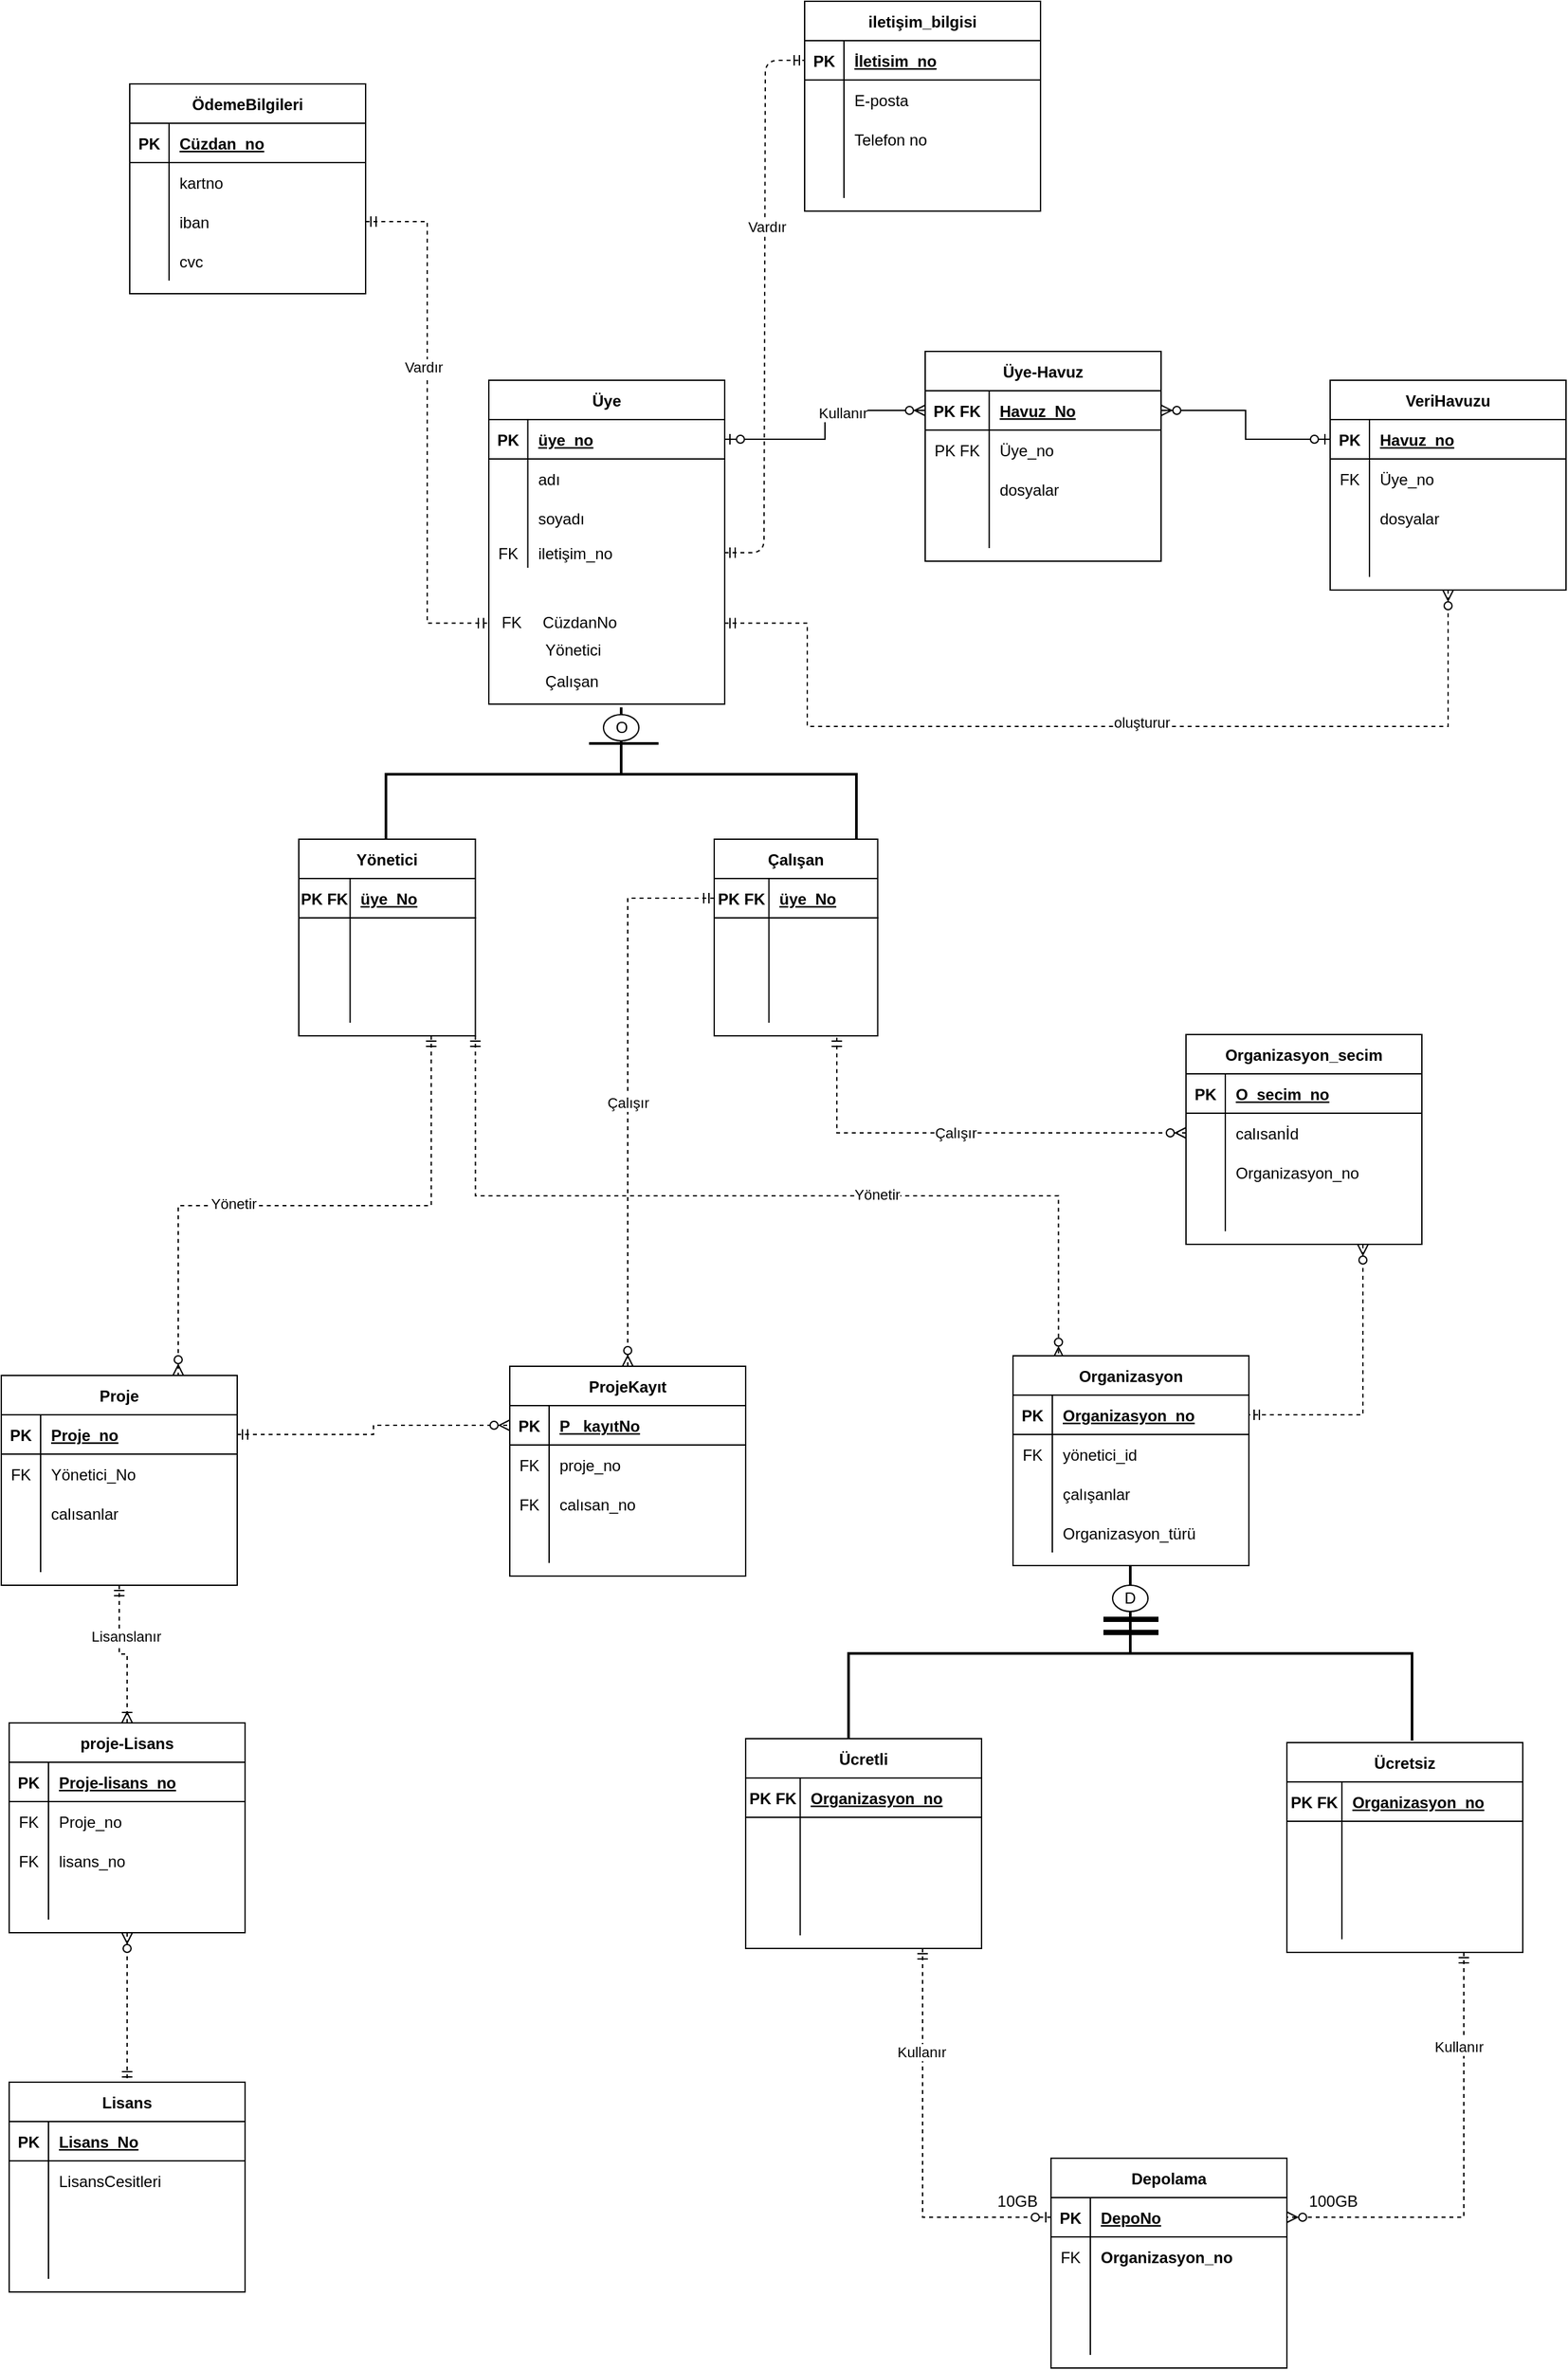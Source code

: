 <mxfile version="13.11.0" type="github">
  <diagram id="C5RBs43oDa-KdzZeNtuy" name="Page-1">
    <mxGraphModel dx="-3172" dy="493" grid="0" gridSize="10" guides="1" tooltips="1" connect="1" arrows="1" fold="1" page="1" pageScale="1" pageWidth="2000" pageHeight="3000" math="0" shadow="0">
      <root>
        <mxCell id="WIyWlLk6GJQsqaUBKTNV-0" />
        <mxCell id="WIyWlLk6GJQsqaUBKTNV-1" parent="WIyWlLk6GJQsqaUBKTNV-0" />
        <mxCell id="j3MeU9wce2OG3jewm_MN-0" style="edgeStyle=orthogonalEdgeStyle;rounded=0;orthogonalLoop=1;jettySize=auto;html=1;exitX=1;exitY=0.75;exitDx=0;exitDy=0;endArrow=ERzeroToMany;endFill=1;startArrow=ERmandOne;startFill=0;dashed=1;" parent="WIyWlLk6GJQsqaUBKTNV-1" source="MV_EeXbdcHk2f9CnNYqn-0" target="j3MeU9wce2OG3jewm_MN-1" edge="1">
          <mxGeometry relative="1" as="geometry">
            <mxPoint x="5362.857" y="934" as="targetPoint" />
            <Array as="points">
              <mxPoint x="4994" y="934" />
              <mxPoint x="4994" y="1013" />
              <mxPoint x="5483" y="1013" />
            </Array>
          </mxGeometry>
        </mxCell>
        <mxCell id="j3MeU9wce2OG3jewm_MN-59" value="oluşturur" style="edgeLabel;html=1;align=center;verticalAlign=middle;resizable=0;points=[];" parent="j3MeU9wce2OG3jewm_MN-0" vertex="1" connectable="0">
          <mxGeometry x="0.079" y="3" relative="1" as="geometry">
            <mxPoint as="offset" />
          </mxGeometry>
        </mxCell>
        <mxCell id="MV_EeXbdcHk2f9CnNYqn-0" value="Üye" style="shape=table;startSize=30;container=1;collapsible=1;childLayout=tableLayout;fixedRows=1;rowLines=0;fontStyle=1;align=center;resizeLast=1;" parent="WIyWlLk6GJQsqaUBKTNV-1" vertex="1">
          <mxGeometry x="4751" y="749" width="180" height="247" as="geometry" />
        </mxCell>
        <mxCell id="MV_EeXbdcHk2f9CnNYqn-1" value="" style="shape=partialRectangle;collapsible=0;dropTarget=0;pointerEvents=0;fillColor=none;top=0;left=0;bottom=1;right=0;points=[[0,0.5],[1,0.5]];portConstraint=eastwest;" parent="MV_EeXbdcHk2f9CnNYqn-0" vertex="1">
          <mxGeometry y="30" width="180" height="30" as="geometry" />
        </mxCell>
        <mxCell id="MV_EeXbdcHk2f9CnNYqn-2" value="PK" style="shape=partialRectangle;connectable=0;fillColor=none;top=0;left=0;bottom=0;right=0;fontStyle=1;overflow=hidden;" parent="MV_EeXbdcHk2f9CnNYqn-1" vertex="1">
          <mxGeometry width="29.75" height="30" as="geometry" />
        </mxCell>
        <mxCell id="MV_EeXbdcHk2f9CnNYqn-3" value="üye_no" style="shape=partialRectangle;connectable=0;fillColor=none;top=0;left=0;bottom=0;right=0;align=left;spacingLeft=6;fontStyle=5;overflow=hidden;" parent="MV_EeXbdcHk2f9CnNYqn-1" vertex="1">
          <mxGeometry x="29.75" width="150.25" height="30" as="geometry" />
        </mxCell>
        <mxCell id="MV_EeXbdcHk2f9CnNYqn-4" value="" style="shape=partialRectangle;collapsible=0;dropTarget=0;pointerEvents=0;fillColor=none;top=0;left=0;bottom=0;right=0;points=[[0,0.5],[1,0.5]];portConstraint=eastwest;" parent="MV_EeXbdcHk2f9CnNYqn-0" vertex="1">
          <mxGeometry y="60" width="180" height="30" as="geometry" />
        </mxCell>
        <mxCell id="MV_EeXbdcHk2f9CnNYqn-5" value="" style="shape=partialRectangle;connectable=0;fillColor=none;top=0;left=0;bottom=0;right=0;editable=1;overflow=hidden;" parent="MV_EeXbdcHk2f9CnNYqn-4" vertex="1">
          <mxGeometry width="29.75" height="30" as="geometry" />
        </mxCell>
        <mxCell id="MV_EeXbdcHk2f9CnNYqn-6" value="adı" style="shape=partialRectangle;connectable=0;fillColor=none;top=0;left=0;bottom=0;right=0;align=left;spacingLeft=6;overflow=hidden;" parent="MV_EeXbdcHk2f9CnNYqn-4" vertex="1">
          <mxGeometry x="29.75" width="150.25" height="30" as="geometry" />
        </mxCell>
        <mxCell id="MV_EeXbdcHk2f9CnNYqn-7" value="" style="shape=partialRectangle;collapsible=0;dropTarget=0;pointerEvents=0;fillColor=none;top=0;left=0;bottom=0;right=0;points=[[0,0.5],[1,0.5]];portConstraint=eastwest;" parent="MV_EeXbdcHk2f9CnNYqn-0" vertex="1">
          <mxGeometry y="90" width="180" height="30" as="geometry" />
        </mxCell>
        <mxCell id="MV_EeXbdcHk2f9CnNYqn-8" value="" style="shape=partialRectangle;connectable=0;fillColor=none;top=0;left=0;bottom=0;right=0;editable=1;overflow=hidden;" parent="MV_EeXbdcHk2f9CnNYqn-7" vertex="1">
          <mxGeometry width="29.75" height="30" as="geometry" />
        </mxCell>
        <mxCell id="MV_EeXbdcHk2f9CnNYqn-9" value="soyadı" style="shape=partialRectangle;connectable=0;fillColor=none;top=0;left=0;bottom=0;right=0;align=left;spacingLeft=6;overflow=hidden;" parent="MV_EeXbdcHk2f9CnNYqn-7" vertex="1">
          <mxGeometry x="29.75" width="150.25" height="30" as="geometry" />
        </mxCell>
        <mxCell id="MV_EeXbdcHk2f9CnNYqn-10" value="" style="shape=partialRectangle;collapsible=0;dropTarget=0;pointerEvents=0;fillColor=none;top=0;left=0;bottom=0;right=0;points=[[0,0.5],[1,0.5]];portConstraint=eastwest;" parent="MV_EeXbdcHk2f9CnNYqn-0" vertex="1">
          <mxGeometry y="120" width="180" height="23" as="geometry" />
        </mxCell>
        <mxCell id="MV_EeXbdcHk2f9CnNYqn-11" value="FK" style="shape=partialRectangle;connectable=0;fillColor=none;top=0;left=0;bottom=0;right=0;editable=1;overflow=hidden;" parent="MV_EeXbdcHk2f9CnNYqn-10" vertex="1">
          <mxGeometry width="29.75" height="23" as="geometry" />
        </mxCell>
        <mxCell id="MV_EeXbdcHk2f9CnNYqn-12" value="iletişim_no" style="shape=partialRectangle;connectable=0;fillColor=none;top=0;left=0;bottom=0;right=0;align=left;spacingLeft=6;overflow=hidden;" parent="MV_EeXbdcHk2f9CnNYqn-10" vertex="1">
          <mxGeometry x="29.75" width="150.25" height="23" as="geometry" />
        </mxCell>
        <mxCell id="MV_EeXbdcHk2f9CnNYqn-13" value="iletişim_bilgisi" style="shape=table;startSize=30;container=1;collapsible=1;childLayout=tableLayout;fixedRows=1;rowLines=0;fontStyle=1;align=center;resizeLast=1;" parent="WIyWlLk6GJQsqaUBKTNV-1" vertex="1">
          <mxGeometry x="4992" y="460" width="180" height="160" as="geometry" />
        </mxCell>
        <mxCell id="MV_EeXbdcHk2f9CnNYqn-14" value="" style="shape=partialRectangle;collapsible=0;dropTarget=0;pointerEvents=0;fillColor=none;top=0;left=0;bottom=1;right=0;points=[[0,0.5],[1,0.5]];portConstraint=eastwest;" parent="MV_EeXbdcHk2f9CnNYqn-13" vertex="1">
          <mxGeometry y="30" width="180" height="30" as="geometry" />
        </mxCell>
        <mxCell id="MV_EeXbdcHk2f9CnNYqn-15" value="PK" style="shape=partialRectangle;connectable=0;fillColor=none;top=0;left=0;bottom=0;right=0;fontStyle=1;overflow=hidden;" parent="MV_EeXbdcHk2f9CnNYqn-14" vertex="1">
          <mxGeometry width="30" height="30" as="geometry" />
        </mxCell>
        <mxCell id="MV_EeXbdcHk2f9CnNYqn-16" value="İletisim_no" style="shape=partialRectangle;connectable=0;fillColor=none;top=0;left=0;bottom=0;right=0;align=left;spacingLeft=6;fontStyle=5;overflow=hidden;" parent="MV_EeXbdcHk2f9CnNYqn-14" vertex="1">
          <mxGeometry x="30" width="150" height="30" as="geometry" />
        </mxCell>
        <mxCell id="MV_EeXbdcHk2f9CnNYqn-17" value="" style="shape=partialRectangle;collapsible=0;dropTarget=0;pointerEvents=0;fillColor=none;top=0;left=0;bottom=0;right=0;points=[[0,0.5],[1,0.5]];portConstraint=eastwest;" parent="MV_EeXbdcHk2f9CnNYqn-13" vertex="1">
          <mxGeometry y="60" width="180" height="30" as="geometry" />
        </mxCell>
        <mxCell id="MV_EeXbdcHk2f9CnNYqn-18" value="" style="shape=partialRectangle;connectable=0;fillColor=none;top=0;left=0;bottom=0;right=0;editable=1;overflow=hidden;" parent="MV_EeXbdcHk2f9CnNYqn-17" vertex="1">
          <mxGeometry width="30" height="30" as="geometry" />
        </mxCell>
        <mxCell id="MV_EeXbdcHk2f9CnNYqn-19" value="E-posta" style="shape=partialRectangle;connectable=0;fillColor=none;top=0;left=0;bottom=0;right=0;align=left;spacingLeft=6;overflow=hidden;" parent="MV_EeXbdcHk2f9CnNYqn-17" vertex="1">
          <mxGeometry x="30" width="150" height="30" as="geometry" />
        </mxCell>
        <mxCell id="MV_EeXbdcHk2f9CnNYqn-20" value="" style="shape=partialRectangle;collapsible=0;dropTarget=0;pointerEvents=0;fillColor=none;top=0;left=0;bottom=0;right=0;points=[[0,0.5],[1,0.5]];portConstraint=eastwest;" parent="MV_EeXbdcHk2f9CnNYqn-13" vertex="1">
          <mxGeometry y="90" width="180" height="30" as="geometry" />
        </mxCell>
        <mxCell id="MV_EeXbdcHk2f9CnNYqn-21" value="" style="shape=partialRectangle;connectable=0;fillColor=none;top=0;left=0;bottom=0;right=0;editable=1;overflow=hidden;" parent="MV_EeXbdcHk2f9CnNYqn-20" vertex="1">
          <mxGeometry width="30" height="30" as="geometry" />
        </mxCell>
        <mxCell id="MV_EeXbdcHk2f9CnNYqn-22" value="Telefon no" style="shape=partialRectangle;connectable=0;fillColor=none;top=0;left=0;bottom=0;right=0;align=left;spacingLeft=6;overflow=hidden;" parent="MV_EeXbdcHk2f9CnNYqn-20" vertex="1">
          <mxGeometry x="30" width="150" height="30" as="geometry" />
        </mxCell>
        <mxCell id="MV_EeXbdcHk2f9CnNYqn-23" value="" style="shape=partialRectangle;collapsible=0;dropTarget=0;pointerEvents=0;fillColor=none;top=0;left=0;bottom=0;right=0;points=[[0,0.5],[1,0.5]];portConstraint=eastwest;" parent="MV_EeXbdcHk2f9CnNYqn-13" vertex="1">
          <mxGeometry y="120" width="180" height="30" as="geometry" />
        </mxCell>
        <mxCell id="MV_EeXbdcHk2f9CnNYqn-24" value="" style="shape=partialRectangle;connectable=0;fillColor=none;top=0;left=0;bottom=0;right=0;editable=1;overflow=hidden;" parent="MV_EeXbdcHk2f9CnNYqn-23" vertex="1">
          <mxGeometry width="30" height="30" as="geometry" />
        </mxCell>
        <mxCell id="MV_EeXbdcHk2f9CnNYqn-25" value="" style="shape=partialRectangle;connectable=0;fillColor=none;top=0;left=0;bottom=0;right=0;align=left;spacingLeft=6;overflow=hidden;" parent="MV_EeXbdcHk2f9CnNYqn-23" vertex="1">
          <mxGeometry x="30" width="150" height="30" as="geometry" />
        </mxCell>
        <mxCell id="MV_EeXbdcHk2f9CnNYqn-26" value="" style="edgeStyle=entityRelationEdgeStyle;fontSize=12;html=1;endArrow=ERmandOne;startArrow=ERmandOne;entryX=0;entryY=0.5;entryDx=0;entryDy=0;exitX=1;exitY=0.5;exitDx=0;exitDy=0;dashed=1;" parent="WIyWlLk6GJQsqaUBKTNV-1" source="MV_EeXbdcHk2f9CnNYqn-10" target="MV_EeXbdcHk2f9CnNYqn-14" edge="1">
          <mxGeometry width="100" height="100" relative="1" as="geometry">
            <mxPoint x="4903" y="1007" as="sourcePoint" />
            <mxPoint x="5003" y="907" as="targetPoint" />
          </mxGeometry>
        </mxCell>
        <mxCell id="j3MeU9wce2OG3jewm_MN-120" value="Vardır" style="edgeLabel;html=1;align=center;verticalAlign=middle;resizable=0;points=[];" parent="MV_EeXbdcHk2f9CnNYqn-26" vertex="1" connectable="0">
          <mxGeometry x="0.279" y="-1" relative="1" as="geometry">
            <mxPoint as="offset" />
          </mxGeometry>
        </mxCell>
        <mxCell id="MV_EeXbdcHk2f9CnNYqn-31" value="ÖdemeBilgileri" style="shape=table;startSize=30;container=1;collapsible=1;childLayout=tableLayout;fixedRows=1;rowLines=0;fontStyle=1;align=center;resizeLast=1;" parent="WIyWlLk6GJQsqaUBKTNV-1" vertex="1">
          <mxGeometry x="4477" y="523" width="180" height="160" as="geometry" />
        </mxCell>
        <mxCell id="MV_EeXbdcHk2f9CnNYqn-32" value="" style="shape=partialRectangle;collapsible=0;dropTarget=0;pointerEvents=0;fillColor=none;top=0;left=0;bottom=1;right=0;points=[[0,0.5],[1,0.5]];portConstraint=eastwest;" parent="MV_EeXbdcHk2f9CnNYqn-31" vertex="1">
          <mxGeometry y="30" width="180" height="30" as="geometry" />
        </mxCell>
        <mxCell id="MV_EeXbdcHk2f9CnNYqn-33" value="PK" style="shape=partialRectangle;connectable=0;fillColor=none;top=0;left=0;bottom=0;right=0;fontStyle=1;overflow=hidden;" parent="MV_EeXbdcHk2f9CnNYqn-32" vertex="1">
          <mxGeometry width="30" height="30" as="geometry" />
        </mxCell>
        <mxCell id="MV_EeXbdcHk2f9CnNYqn-34" value="Cüzdan_no" style="shape=partialRectangle;connectable=0;fillColor=none;top=0;left=0;bottom=0;right=0;align=left;spacingLeft=6;fontStyle=5;overflow=hidden;" parent="MV_EeXbdcHk2f9CnNYqn-32" vertex="1">
          <mxGeometry x="30" width="150" height="30" as="geometry" />
        </mxCell>
        <mxCell id="MV_EeXbdcHk2f9CnNYqn-35" value="" style="shape=partialRectangle;collapsible=0;dropTarget=0;pointerEvents=0;fillColor=none;top=0;left=0;bottom=0;right=0;points=[[0,0.5],[1,0.5]];portConstraint=eastwest;" parent="MV_EeXbdcHk2f9CnNYqn-31" vertex="1">
          <mxGeometry y="60" width="180" height="30" as="geometry" />
        </mxCell>
        <mxCell id="MV_EeXbdcHk2f9CnNYqn-36" value="" style="shape=partialRectangle;connectable=0;fillColor=none;top=0;left=0;bottom=0;right=0;editable=1;overflow=hidden;" parent="MV_EeXbdcHk2f9CnNYqn-35" vertex="1">
          <mxGeometry width="30" height="30" as="geometry" />
        </mxCell>
        <mxCell id="MV_EeXbdcHk2f9CnNYqn-37" value="kartno" style="shape=partialRectangle;connectable=0;fillColor=none;top=0;left=0;bottom=0;right=0;align=left;spacingLeft=6;overflow=hidden;" parent="MV_EeXbdcHk2f9CnNYqn-35" vertex="1">
          <mxGeometry x="30" width="150" height="30" as="geometry" />
        </mxCell>
        <mxCell id="MV_EeXbdcHk2f9CnNYqn-38" value="" style="shape=partialRectangle;collapsible=0;dropTarget=0;pointerEvents=0;fillColor=none;top=0;left=0;bottom=0;right=0;points=[[0,0.5],[1,0.5]];portConstraint=eastwest;" parent="MV_EeXbdcHk2f9CnNYqn-31" vertex="1">
          <mxGeometry y="90" width="180" height="30" as="geometry" />
        </mxCell>
        <mxCell id="MV_EeXbdcHk2f9CnNYqn-39" value="" style="shape=partialRectangle;connectable=0;fillColor=none;top=0;left=0;bottom=0;right=0;editable=1;overflow=hidden;" parent="MV_EeXbdcHk2f9CnNYqn-38" vertex="1">
          <mxGeometry width="30" height="30" as="geometry" />
        </mxCell>
        <mxCell id="MV_EeXbdcHk2f9CnNYqn-40" value="iban" style="shape=partialRectangle;connectable=0;fillColor=none;top=0;left=0;bottom=0;right=0;align=left;spacingLeft=6;overflow=hidden;" parent="MV_EeXbdcHk2f9CnNYqn-38" vertex="1">
          <mxGeometry x="30" width="150" height="30" as="geometry" />
        </mxCell>
        <mxCell id="MV_EeXbdcHk2f9CnNYqn-41" value="" style="shape=partialRectangle;collapsible=0;dropTarget=0;pointerEvents=0;fillColor=none;top=0;left=0;bottom=0;right=0;points=[[0,0.5],[1,0.5]];portConstraint=eastwest;" parent="MV_EeXbdcHk2f9CnNYqn-31" vertex="1">
          <mxGeometry y="120" width="180" height="30" as="geometry" />
        </mxCell>
        <mxCell id="MV_EeXbdcHk2f9CnNYqn-42" value="" style="shape=partialRectangle;connectable=0;fillColor=none;top=0;left=0;bottom=0;right=0;editable=1;overflow=hidden;" parent="MV_EeXbdcHk2f9CnNYqn-41" vertex="1">
          <mxGeometry width="30" height="30" as="geometry" />
        </mxCell>
        <mxCell id="MV_EeXbdcHk2f9CnNYqn-43" value="cvc" style="shape=partialRectangle;connectable=0;fillColor=none;top=0;left=0;bottom=0;right=0;align=left;spacingLeft=6;overflow=hidden;" parent="MV_EeXbdcHk2f9CnNYqn-41" vertex="1">
          <mxGeometry x="30" width="150" height="30" as="geometry" />
        </mxCell>
        <mxCell id="MV_EeXbdcHk2f9CnNYqn-46" style="edgeStyle=orthogonalEdgeStyle;rounded=0;orthogonalLoop=1;jettySize=auto;html=1;exitX=1;exitY=0.5;exitDx=0;exitDy=0;entryX=0;entryY=0.75;entryDx=0;entryDy=0;startArrow=ERmandOne;startFill=0;endArrow=ERmandOne;endFill=0;dashed=1;" parent="WIyWlLk6GJQsqaUBKTNV-1" source="MV_EeXbdcHk2f9CnNYqn-38" target="MV_EeXbdcHk2f9CnNYqn-0" edge="1">
          <mxGeometry relative="1" as="geometry" />
        </mxCell>
        <mxCell id="j3MeU9wce2OG3jewm_MN-119" value="Vardır" style="edgeLabel;html=1;align=center;verticalAlign=middle;resizable=0;points=[];" parent="MV_EeXbdcHk2f9CnNYqn-46" vertex="1" connectable="0">
          <mxGeometry x="-0.215" y="-3" relative="1" as="geometry">
            <mxPoint y="1" as="offset" />
          </mxGeometry>
        </mxCell>
        <mxCell id="MV_EeXbdcHk2f9CnNYqn-49" value="FK" style="text;html=1;align=center;verticalAlign=middle;resizable=0;points=[];autosize=1;" parent="WIyWlLk6GJQsqaUBKTNV-1" vertex="1">
          <mxGeometry x="4755" y="925" width="25" height="18" as="geometry" />
        </mxCell>
        <mxCell id="MV_EeXbdcHk2f9CnNYqn-50" value="CüzdanNo" style="text;html=1;align=center;verticalAlign=middle;resizable=0;points=[];autosize=1;" parent="WIyWlLk6GJQsqaUBKTNV-1" vertex="1">
          <mxGeometry x="4786" y="925" width="67" height="18" as="geometry" />
        </mxCell>
        <mxCell id="MV_EeXbdcHk2f9CnNYqn-52" value="" style="strokeWidth=2;html=1;shape=mxgraph.flowchart.annotation_2;align=left;labelPosition=right;pointerEvents=1;rotation=90;" parent="WIyWlLk6GJQsqaUBKTNV-1" vertex="1">
          <mxGeometry x="4801" y="870" width="102" height="359" as="geometry" />
        </mxCell>
        <mxCell id="MV_EeXbdcHk2f9CnNYqn-138" style="edgeStyle=orthogonalEdgeStyle;rounded=0;orthogonalLoop=1;jettySize=auto;html=1;exitX=0.75;exitY=1;exitDx=0;exitDy=0;entryX=0.75;entryY=0;entryDx=0;entryDy=0;startArrow=ERmandOne;startFill=0;endArrow=ERzeroToMany;endFill=1;dashed=1;" parent="WIyWlLk6GJQsqaUBKTNV-1" source="MV_EeXbdcHk2f9CnNYqn-55" target="MV_EeXbdcHk2f9CnNYqn-109" edge="1">
          <mxGeometry relative="1" as="geometry" />
        </mxCell>
        <mxCell id="j3MeU9wce2OG3jewm_MN-121" value="Yönetir" style="edgeLabel;html=1;align=center;verticalAlign=middle;resizable=0;points=[];" parent="MV_EeXbdcHk2f9CnNYqn-138" vertex="1" connectable="0">
          <mxGeometry x="0.244" y="-2" relative="1" as="geometry">
            <mxPoint as="offset" />
          </mxGeometry>
        </mxCell>
        <mxCell id="MV_EeXbdcHk2f9CnNYqn-139" style="edgeStyle=orthogonalEdgeStyle;rounded=0;orthogonalLoop=1;jettySize=auto;html=1;exitX=1;exitY=1;exitDx=0;exitDy=0;entryX=0.193;entryY=0.01;entryDx=0;entryDy=0;entryPerimeter=0;startArrow=ERmandOne;startFill=0;endArrow=ERzeroToMany;endFill=1;dashed=1;" parent="WIyWlLk6GJQsqaUBKTNV-1" source="MV_EeXbdcHk2f9CnNYqn-55" target="MV_EeXbdcHk2f9CnNYqn-122" edge="1">
          <mxGeometry relative="1" as="geometry" />
        </mxCell>
        <mxCell id="j3MeU9wce2OG3jewm_MN-122" value="Yönetir" style="edgeLabel;html=1;align=center;verticalAlign=middle;resizable=0;points=[];" parent="MV_EeXbdcHk2f9CnNYqn-139" vertex="1" connectable="0">
          <mxGeometry x="0.238" y="1" relative="1" as="geometry">
            <mxPoint as="offset" />
          </mxGeometry>
        </mxCell>
        <mxCell id="MV_EeXbdcHk2f9CnNYqn-55" value="Yönetici" style="shape=table;startSize=30;container=1;collapsible=1;childLayout=tableLayout;fixedRows=1;rowLines=0;fontStyle=1;align=center;resizeLast=1;" parent="WIyWlLk6GJQsqaUBKTNV-1" vertex="1">
          <mxGeometry x="4606" y="1099" width="134.75" height="150" as="geometry" />
        </mxCell>
        <mxCell id="MV_EeXbdcHk2f9CnNYqn-56" value="" style="shape=partialRectangle;collapsible=0;dropTarget=0;pointerEvents=0;fillColor=none;top=0;left=0;bottom=1;right=0;points=[[0,0.5],[1,0.5]];portConstraint=eastwest;" parent="MV_EeXbdcHk2f9CnNYqn-55" vertex="1">
          <mxGeometry y="30" width="134.75" height="30" as="geometry" />
        </mxCell>
        <mxCell id="MV_EeXbdcHk2f9CnNYqn-57" value="PK FK" style="shape=partialRectangle;connectable=0;fillColor=none;top=0;left=0;bottom=0;right=0;fontStyle=1;overflow=hidden;" parent="MV_EeXbdcHk2f9CnNYqn-56" vertex="1">
          <mxGeometry width="39.172" height="30" as="geometry" />
        </mxCell>
        <mxCell id="MV_EeXbdcHk2f9CnNYqn-58" value="üye_No" style="shape=partialRectangle;connectable=0;fillColor=none;top=0;left=0;bottom=0;right=0;align=left;spacingLeft=6;fontStyle=5;overflow=hidden;" parent="MV_EeXbdcHk2f9CnNYqn-56" vertex="1">
          <mxGeometry x="39.172" width="95.578" height="30" as="geometry" />
        </mxCell>
        <mxCell id="MV_EeXbdcHk2f9CnNYqn-59" value="" style="shape=partialRectangle;collapsible=0;dropTarget=0;pointerEvents=0;fillColor=none;top=0;left=0;bottom=0;right=0;points=[[0,0.5],[1,0.5]];portConstraint=eastwest;" parent="MV_EeXbdcHk2f9CnNYqn-55" vertex="1">
          <mxGeometry y="60" width="134.75" height="30" as="geometry" />
        </mxCell>
        <mxCell id="MV_EeXbdcHk2f9CnNYqn-60" value="" style="shape=partialRectangle;connectable=0;fillColor=none;top=0;left=0;bottom=0;right=0;editable=1;overflow=hidden;" parent="MV_EeXbdcHk2f9CnNYqn-59" vertex="1">
          <mxGeometry width="39.172" height="30" as="geometry" />
        </mxCell>
        <mxCell id="MV_EeXbdcHk2f9CnNYqn-61" value="" style="shape=partialRectangle;connectable=0;fillColor=none;top=0;left=0;bottom=0;right=0;align=left;spacingLeft=6;overflow=hidden;" parent="MV_EeXbdcHk2f9CnNYqn-59" vertex="1">
          <mxGeometry x="39.172" width="95.578" height="30" as="geometry" />
        </mxCell>
        <mxCell id="MV_EeXbdcHk2f9CnNYqn-62" value="" style="shape=partialRectangle;collapsible=0;dropTarget=0;pointerEvents=0;fillColor=none;top=0;left=0;bottom=0;right=0;points=[[0,0.5],[1,0.5]];portConstraint=eastwest;" parent="MV_EeXbdcHk2f9CnNYqn-55" vertex="1">
          <mxGeometry y="90" width="134.75" height="30" as="geometry" />
        </mxCell>
        <mxCell id="MV_EeXbdcHk2f9CnNYqn-63" value="" style="shape=partialRectangle;connectable=0;fillColor=none;top=0;left=0;bottom=0;right=0;editable=1;overflow=hidden;" parent="MV_EeXbdcHk2f9CnNYqn-62" vertex="1">
          <mxGeometry width="39.172" height="30" as="geometry" />
        </mxCell>
        <mxCell id="MV_EeXbdcHk2f9CnNYqn-64" value="" style="shape=partialRectangle;connectable=0;fillColor=none;top=0;left=0;bottom=0;right=0;align=left;spacingLeft=6;overflow=hidden;" parent="MV_EeXbdcHk2f9CnNYqn-62" vertex="1">
          <mxGeometry x="39.172" width="95.578" height="30" as="geometry" />
        </mxCell>
        <mxCell id="MV_EeXbdcHk2f9CnNYqn-65" value="" style="shape=partialRectangle;collapsible=0;dropTarget=0;pointerEvents=0;fillColor=none;top=0;left=0;bottom=0;right=0;points=[[0,0.5],[1,0.5]];portConstraint=eastwest;" parent="MV_EeXbdcHk2f9CnNYqn-55" vertex="1">
          <mxGeometry y="120" width="134.75" height="20" as="geometry" />
        </mxCell>
        <mxCell id="MV_EeXbdcHk2f9CnNYqn-66" value="" style="shape=partialRectangle;connectable=0;fillColor=none;top=0;left=0;bottom=0;right=0;editable=1;overflow=hidden;" parent="MV_EeXbdcHk2f9CnNYqn-65" vertex="1">
          <mxGeometry width="39.172" height="20" as="geometry" />
        </mxCell>
        <mxCell id="MV_EeXbdcHk2f9CnNYqn-67" value="" style="shape=partialRectangle;connectable=0;fillColor=none;top=0;left=0;bottom=0;right=0;align=left;spacingLeft=6;overflow=hidden;" parent="MV_EeXbdcHk2f9CnNYqn-65" vertex="1">
          <mxGeometry x="39.172" width="95.578" height="20" as="geometry" />
        </mxCell>
        <mxCell id="MV_EeXbdcHk2f9CnNYqn-68" value="Çalışan" style="shape=table;startSize=30;container=1;collapsible=1;childLayout=tableLayout;fixedRows=1;rowLines=0;fontStyle=1;align=center;resizeLast=1;" parent="WIyWlLk6GJQsqaUBKTNV-1" vertex="1">
          <mxGeometry x="4923" y="1099" width="124.75" height="150" as="geometry" />
        </mxCell>
        <mxCell id="MV_EeXbdcHk2f9CnNYqn-69" value="" style="shape=partialRectangle;collapsible=0;dropTarget=0;pointerEvents=0;fillColor=none;top=0;left=0;bottom=1;right=0;points=[[0,0.5],[1,0.5]];portConstraint=eastwest;" parent="MV_EeXbdcHk2f9CnNYqn-68" vertex="1">
          <mxGeometry y="30" width="124.75" height="30" as="geometry" />
        </mxCell>
        <mxCell id="MV_EeXbdcHk2f9CnNYqn-70" value="PK FK" style="shape=partialRectangle;connectable=0;fillColor=none;top=0;left=0;bottom=0;right=0;fontStyle=1;overflow=hidden;" parent="MV_EeXbdcHk2f9CnNYqn-69" vertex="1">
          <mxGeometry width="41.75" height="30" as="geometry" />
        </mxCell>
        <mxCell id="MV_EeXbdcHk2f9CnNYqn-71" value="üye_No" style="shape=partialRectangle;connectable=0;fillColor=none;top=0;left=0;bottom=0;right=0;align=left;spacingLeft=6;fontStyle=5;overflow=hidden;" parent="MV_EeXbdcHk2f9CnNYqn-69" vertex="1">
          <mxGeometry x="41.75" width="83" height="30" as="geometry" />
        </mxCell>
        <mxCell id="MV_EeXbdcHk2f9CnNYqn-72" value="" style="shape=partialRectangle;collapsible=0;dropTarget=0;pointerEvents=0;fillColor=none;top=0;left=0;bottom=0;right=0;points=[[0,0.5],[1,0.5]];portConstraint=eastwest;" parent="MV_EeXbdcHk2f9CnNYqn-68" vertex="1">
          <mxGeometry y="60" width="124.75" height="30" as="geometry" />
        </mxCell>
        <mxCell id="MV_EeXbdcHk2f9CnNYqn-73" value="" style="shape=partialRectangle;connectable=0;fillColor=none;top=0;left=0;bottom=0;right=0;editable=1;overflow=hidden;" parent="MV_EeXbdcHk2f9CnNYqn-72" vertex="1">
          <mxGeometry width="41.75" height="30" as="geometry" />
        </mxCell>
        <mxCell id="MV_EeXbdcHk2f9CnNYqn-74" value="" style="shape=partialRectangle;connectable=0;fillColor=none;top=0;left=0;bottom=0;right=0;align=left;spacingLeft=6;overflow=hidden;" parent="MV_EeXbdcHk2f9CnNYqn-72" vertex="1">
          <mxGeometry x="41.75" width="83" height="30" as="geometry" />
        </mxCell>
        <mxCell id="MV_EeXbdcHk2f9CnNYqn-75" value="" style="shape=partialRectangle;collapsible=0;dropTarget=0;pointerEvents=0;fillColor=none;top=0;left=0;bottom=0;right=0;points=[[0,0.5],[1,0.5]];portConstraint=eastwest;" parent="MV_EeXbdcHk2f9CnNYqn-68" vertex="1">
          <mxGeometry y="90" width="124.75" height="30" as="geometry" />
        </mxCell>
        <mxCell id="MV_EeXbdcHk2f9CnNYqn-76" value="" style="shape=partialRectangle;connectable=0;fillColor=none;top=0;left=0;bottom=0;right=0;editable=1;overflow=hidden;" parent="MV_EeXbdcHk2f9CnNYqn-75" vertex="1">
          <mxGeometry width="41.75" height="30" as="geometry" />
        </mxCell>
        <mxCell id="MV_EeXbdcHk2f9CnNYqn-77" value="" style="shape=partialRectangle;connectable=0;fillColor=none;top=0;left=0;bottom=0;right=0;align=left;spacingLeft=6;overflow=hidden;" parent="MV_EeXbdcHk2f9CnNYqn-75" vertex="1">
          <mxGeometry x="41.75" width="83" height="30" as="geometry" />
        </mxCell>
        <mxCell id="MV_EeXbdcHk2f9CnNYqn-78" value="" style="shape=partialRectangle;collapsible=0;dropTarget=0;pointerEvents=0;fillColor=none;top=0;left=0;bottom=0;right=0;points=[[0,0.5],[1,0.5]];portConstraint=eastwest;" parent="MV_EeXbdcHk2f9CnNYqn-68" vertex="1">
          <mxGeometry y="120" width="124.75" height="20" as="geometry" />
        </mxCell>
        <mxCell id="MV_EeXbdcHk2f9CnNYqn-79" value="" style="shape=partialRectangle;connectable=0;fillColor=none;top=0;left=0;bottom=0;right=0;editable=1;overflow=hidden;" parent="MV_EeXbdcHk2f9CnNYqn-78" vertex="1">
          <mxGeometry width="41.75" height="20" as="geometry" />
        </mxCell>
        <mxCell id="MV_EeXbdcHk2f9CnNYqn-80" value="" style="shape=partialRectangle;connectable=0;fillColor=none;top=0;left=0;bottom=0;right=0;align=left;spacingLeft=6;overflow=hidden;" parent="MV_EeXbdcHk2f9CnNYqn-78" vertex="1">
          <mxGeometry x="41.75" width="83" height="20" as="geometry" />
        </mxCell>
        <mxCell id="j3MeU9wce2OG3jewm_MN-104" style="edgeStyle=orthogonalEdgeStyle;rounded=0;orthogonalLoop=1;jettySize=auto;html=1;exitX=0.5;exitY=1;exitDx=0;exitDy=0;entryX=0.5;entryY=0;entryDx=0;entryDy=0;startArrow=ERmandOne;startFill=0;endArrow=ERoneToMany;endFill=0;dashed=1;" parent="WIyWlLk6GJQsqaUBKTNV-1" source="MV_EeXbdcHk2f9CnNYqn-109" target="j3MeU9wce2OG3jewm_MN-91" edge="1">
          <mxGeometry relative="1" as="geometry" />
        </mxCell>
        <mxCell id="j3MeU9wce2OG3jewm_MN-125" value="Lisanslanır" style="edgeLabel;html=1;align=center;verticalAlign=middle;resizable=0;points=[];" parent="j3MeU9wce2OG3jewm_MN-104" vertex="1" connectable="0">
          <mxGeometry x="-0.311" y="5" relative="1" as="geometry">
            <mxPoint y="1" as="offset" />
          </mxGeometry>
        </mxCell>
        <mxCell id="MV_EeXbdcHk2f9CnNYqn-109" value="Proje" style="shape=table;startSize=30;container=1;collapsible=1;childLayout=tableLayout;fixedRows=1;rowLines=0;fontStyle=1;align=center;resizeLast=1;" parent="WIyWlLk6GJQsqaUBKTNV-1" vertex="1">
          <mxGeometry x="4379" y="1508" width="180" height="160" as="geometry" />
        </mxCell>
        <mxCell id="MV_EeXbdcHk2f9CnNYqn-110" value="" style="shape=partialRectangle;collapsible=0;dropTarget=0;pointerEvents=0;fillColor=none;top=0;left=0;bottom=1;right=0;points=[[0,0.5],[1,0.5]];portConstraint=eastwest;" parent="MV_EeXbdcHk2f9CnNYqn-109" vertex="1">
          <mxGeometry y="30" width="180" height="30" as="geometry" />
        </mxCell>
        <mxCell id="MV_EeXbdcHk2f9CnNYqn-111" value="PK" style="shape=partialRectangle;connectable=0;fillColor=none;top=0;left=0;bottom=0;right=0;fontStyle=1;overflow=hidden;" parent="MV_EeXbdcHk2f9CnNYqn-110" vertex="1">
          <mxGeometry width="30" height="30" as="geometry" />
        </mxCell>
        <mxCell id="MV_EeXbdcHk2f9CnNYqn-112" value="Proje_no" style="shape=partialRectangle;connectable=0;fillColor=none;top=0;left=0;bottom=0;right=0;align=left;spacingLeft=6;fontStyle=5;overflow=hidden;" parent="MV_EeXbdcHk2f9CnNYqn-110" vertex="1">
          <mxGeometry x="30" width="150" height="30" as="geometry" />
        </mxCell>
        <mxCell id="MV_EeXbdcHk2f9CnNYqn-113" value="" style="shape=partialRectangle;collapsible=0;dropTarget=0;pointerEvents=0;fillColor=none;top=0;left=0;bottom=0;right=0;points=[[0,0.5],[1,0.5]];portConstraint=eastwest;" parent="MV_EeXbdcHk2f9CnNYqn-109" vertex="1">
          <mxGeometry y="60" width="180" height="30" as="geometry" />
        </mxCell>
        <mxCell id="MV_EeXbdcHk2f9CnNYqn-114" value="FK" style="shape=partialRectangle;connectable=0;fillColor=none;top=0;left=0;bottom=0;right=0;editable=1;overflow=hidden;" parent="MV_EeXbdcHk2f9CnNYqn-113" vertex="1">
          <mxGeometry width="30" height="30" as="geometry" />
        </mxCell>
        <mxCell id="MV_EeXbdcHk2f9CnNYqn-115" value="Yönetici_No" style="shape=partialRectangle;connectable=0;fillColor=none;top=0;left=0;bottom=0;right=0;align=left;spacingLeft=6;overflow=hidden;" parent="MV_EeXbdcHk2f9CnNYqn-113" vertex="1">
          <mxGeometry x="30" width="150" height="30" as="geometry" />
        </mxCell>
        <mxCell id="MV_EeXbdcHk2f9CnNYqn-116" value="" style="shape=partialRectangle;collapsible=0;dropTarget=0;pointerEvents=0;fillColor=none;top=0;left=0;bottom=0;right=0;points=[[0,0.5],[1,0.5]];portConstraint=eastwest;" parent="MV_EeXbdcHk2f9CnNYqn-109" vertex="1">
          <mxGeometry y="90" width="180" height="30" as="geometry" />
        </mxCell>
        <mxCell id="MV_EeXbdcHk2f9CnNYqn-117" value="" style="shape=partialRectangle;connectable=0;fillColor=none;top=0;left=0;bottom=0;right=0;editable=1;overflow=hidden;" parent="MV_EeXbdcHk2f9CnNYqn-116" vertex="1">
          <mxGeometry width="30" height="30" as="geometry" />
        </mxCell>
        <mxCell id="MV_EeXbdcHk2f9CnNYqn-118" value="calısanlar" style="shape=partialRectangle;connectable=0;fillColor=none;top=0;left=0;bottom=0;right=0;align=left;spacingLeft=6;overflow=hidden;" parent="MV_EeXbdcHk2f9CnNYqn-116" vertex="1">
          <mxGeometry x="30" width="150" height="30" as="geometry" />
        </mxCell>
        <mxCell id="MV_EeXbdcHk2f9CnNYqn-119" value="" style="shape=partialRectangle;collapsible=0;dropTarget=0;pointerEvents=0;fillColor=none;top=0;left=0;bottom=0;right=0;points=[[0,0.5],[1,0.5]];portConstraint=eastwest;" parent="MV_EeXbdcHk2f9CnNYqn-109" vertex="1">
          <mxGeometry y="120" width="180" height="30" as="geometry" />
        </mxCell>
        <mxCell id="MV_EeXbdcHk2f9CnNYqn-120" value="" style="shape=partialRectangle;connectable=0;fillColor=none;top=0;left=0;bottom=0;right=0;editable=1;overflow=hidden;" parent="MV_EeXbdcHk2f9CnNYqn-119" vertex="1">
          <mxGeometry width="30" height="30" as="geometry" />
        </mxCell>
        <mxCell id="MV_EeXbdcHk2f9CnNYqn-121" value="" style="shape=partialRectangle;connectable=0;fillColor=none;top=0;left=0;bottom=0;right=0;align=left;spacingLeft=6;overflow=hidden;" parent="MV_EeXbdcHk2f9CnNYqn-119" vertex="1">
          <mxGeometry x="30" width="150" height="30" as="geometry" />
        </mxCell>
        <mxCell id="MV_EeXbdcHk2f9CnNYqn-122" value="Organizasyon" style="shape=table;startSize=30;container=1;collapsible=1;childLayout=tableLayout;fixedRows=1;rowLines=0;fontStyle=1;align=center;resizeLast=1;" parent="WIyWlLk6GJQsqaUBKTNV-1" vertex="1">
          <mxGeometry x="5151" y="1493" width="180" height="160" as="geometry" />
        </mxCell>
        <mxCell id="MV_EeXbdcHk2f9CnNYqn-123" value="" style="shape=partialRectangle;collapsible=0;dropTarget=0;pointerEvents=0;fillColor=none;top=0;left=0;bottom=1;right=0;points=[[0,0.5],[1,0.5]];portConstraint=eastwest;" parent="MV_EeXbdcHk2f9CnNYqn-122" vertex="1">
          <mxGeometry y="30" width="180" height="30" as="geometry" />
        </mxCell>
        <mxCell id="MV_EeXbdcHk2f9CnNYqn-124" value="PK" style="shape=partialRectangle;connectable=0;fillColor=none;top=0;left=0;bottom=0;right=0;fontStyle=1;overflow=hidden;" parent="MV_EeXbdcHk2f9CnNYqn-123" vertex="1">
          <mxGeometry width="30" height="30" as="geometry" />
        </mxCell>
        <mxCell id="MV_EeXbdcHk2f9CnNYqn-125" value="Organizasyon_no" style="shape=partialRectangle;connectable=0;fillColor=none;top=0;left=0;bottom=0;right=0;align=left;spacingLeft=6;fontStyle=5;overflow=hidden;" parent="MV_EeXbdcHk2f9CnNYqn-123" vertex="1">
          <mxGeometry x="30" width="150" height="30" as="geometry" />
        </mxCell>
        <mxCell id="MV_EeXbdcHk2f9CnNYqn-126" value="" style="shape=partialRectangle;collapsible=0;dropTarget=0;pointerEvents=0;fillColor=none;top=0;left=0;bottom=0;right=0;points=[[0,0.5],[1,0.5]];portConstraint=eastwest;" parent="MV_EeXbdcHk2f9CnNYqn-122" vertex="1">
          <mxGeometry y="60" width="180" height="30" as="geometry" />
        </mxCell>
        <mxCell id="MV_EeXbdcHk2f9CnNYqn-127" value="FK" style="shape=partialRectangle;connectable=0;fillColor=none;top=0;left=0;bottom=0;right=0;editable=1;overflow=hidden;" parent="MV_EeXbdcHk2f9CnNYqn-126" vertex="1">
          <mxGeometry width="30" height="30" as="geometry" />
        </mxCell>
        <mxCell id="MV_EeXbdcHk2f9CnNYqn-128" value="yönetici_id" style="shape=partialRectangle;connectable=0;fillColor=none;top=0;left=0;bottom=0;right=0;align=left;spacingLeft=6;overflow=hidden;" parent="MV_EeXbdcHk2f9CnNYqn-126" vertex="1">
          <mxGeometry x="30" width="150" height="30" as="geometry" />
        </mxCell>
        <mxCell id="MV_EeXbdcHk2f9CnNYqn-129" value="" style="shape=partialRectangle;collapsible=0;dropTarget=0;pointerEvents=0;fillColor=none;top=0;left=0;bottom=0;right=0;points=[[0,0.5],[1,0.5]];portConstraint=eastwest;" parent="MV_EeXbdcHk2f9CnNYqn-122" vertex="1">
          <mxGeometry y="90" width="180" height="30" as="geometry" />
        </mxCell>
        <mxCell id="MV_EeXbdcHk2f9CnNYqn-130" value="" style="shape=partialRectangle;connectable=0;fillColor=none;top=0;left=0;bottom=0;right=0;editable=1;overflow=hidden;" parent="MV_EeXbdcHk2f9CnNYqn-129" vertex="1">
          <mxGeometry width="30" height="30" as="geometry" />
        </mxCell>
        <mxCell id="MV_EeXbdcHk2f9CnNYqn-131" value="çalışanlar" style="shape=partialRectangle;connectable=0;fillColor=none;top=0;left=0;bottom=0;right=0;align=left;spacingLeft=6;overflow=hidden;" parent="MV_EeXbdcHk2f9CnNYqn-129" vertex="1">
          <mxGeometry x="30" width="150" height="30" as="geometry" />
        </mxCell>
        <mxCell id="MV_EeXbdcHk2f9CnNYqn-132" value="" style="shape=partialRectangle;collapsible=0;dropTarget=0;pointerEvents=0;fillColor=none;top=0;left=0;bottom=0;right=0;points=[[0,0.5],[1,0.5]];portConstraint=eastwest;" parent="MV_EeXbdcHk2f9CnNYqn-122" vertex="1">
          <mxGeometry y="120" width="180" height="30" as="geometry" />
        </mxCell>
        <mxCell id="MV_EeXbdcHk2f9CnNYqn-133" value="" style="shape=partialRectangle;connectable=0;fillColor=none;top=0;left=0;bottom=0;right=0;editable=1;overflow=hidden;" parent="MV_EeXbdcHk2f9CnNYqn-132" vertex="1">
          <mxGeometry width="30" height="30" as="geometry" />
        </mxCell>
        <mxCell id="MV_EeXbdcHk2f9CnNYqn-134" value="Organizasyon_türü" style="shape=partialRectangle;connectable=0;fillColor=none;top=0;left=0;bottom=0;right=0;align=left;spacingLeft=6;overflow=hidden;" parent="MV_EeXbdcHk2f9CnNYqn-132" vertex="1">
          <mxGeometry x="30" width="150" height="30" as="geometry" />
        </mxCell>
        <mxCell id="MV_EeXbdcHk2f9CnNYqn-168" style="edgeStyle=orthogonalEdgeStyle;rounded=0;orthogonalLoop=1;jettySize=auto;html=1;exitX=0.5;exitY=0;exitDx=0;exitDy=0;entryX=0;entryY=0.5;entryDx=0;entryDy=0;startArrow=ERzeroToMany;startFill=1;endArrow=ERmandOne;endFill=0;dashed=1;" parent="WIyWlLk6GJQsqaUBKTNV-1" source="MV_EeXbdcHk2f9CnNYqn-153" target="MV_EeXbdcHk2f9CnNYqn-69" edge="1">
          <mxGeometry relative="1" as="geometry" />
        </mxCell>
        <mxCell id="j3MeU9wce2OG3jewm_MN-124" value="Çalışır" style="edgeLabel;html=1;align=center;verticalAlign=middle;resizable=0;points=[];" parent="MV_EeXbdcHk2f9CnNYqn-168" vertex="1" connectable="0">
          <mxGeometry x="-0.046" relative="1" as="geometry">
            <mxPoint y="1" as="offset" />
          </mxGeometry>
        </mxCell>
        <mxCell id="MV_EeXbdcHk2f9CnNYqn-153" value="ProjeKayıt" style="shape=table;startSize=30;container=1;collapsible=1;childLayout=tableLayout;fixedRows=1;rowLines=0;fontStyle=1;align=center;resizeLast=1;" parent="WIyWlLk6GJQsqaUBKTNV-1" vertex="1">
          <mxGeometry x="4767" y="1501" width="180" height="160" as="geometry" />
        </mxCell>
        <mxCell id="MV_EeXbdcHk2f9CnNYqn-154" value="" style="shape=partialRectangle;collapsible=0;dropTarget=0;pointerEvents=0;fillColor=none;top=0;left=0;bottom=1;right=0;points=[[0,0.5],[1,0.5]];portConstraint=eastwest;" parent="MV_EeXbdcHk2f9CnNYqn-153" vertex="1">
          <mxGeometry y="30" width="180" height="30" as="geometry" />
        </mxCell>
        <mxCell id="MV_EeXbdcHk2f9CnNYqn-155" value="PK" style="shape=partialRectangle;connectable=0;fillColor=none;top=0;left=0;bottom=0;right=0;fontStyle=1;overflow=hidden;" parent="MV_EeXbdcHk2f9CnNYqn-154" vertex="1">
          <mxGeometry width="30" height="30" as="geometry" />
        </mxCell>
        <mxCell id="MV_EeXbdcHk2f9CnNYqn-156" value="P_ kayıtNo" style="shape=partialRectangle;connectable=0;fillColor=none;top=0;left=0;bottom=0;right=0;align=left;spacingLeft=6;fontStyle=5;overflow=hidden;" parent="MV_EeXbdcHk2f9CnNYqn-154" vertex="1">
          <mxGeometry x="30" width="150" height="30" as="geometry" />
        </mxCell>
        <mxCell id="MV_EeXbdcHk2f9CnNYqn-157" value="" style="shape=partialRectangle;collapsible=0;dropTarget=0;pointerEvents=0;fillColor=none;top=0;left=0;bottom=0;right=0;points=[[0,0.5],[1,0.5]];portConstraint=eastwest;" parent="MV_EeXbdcHk2f9CnNYqn-153" vertex="1">
          <mxGeometry y="60" width="180" height="30" as="geometry" />
        </mxCell>
        <mxCell id="MV_EeXbdcHk2f9CnNYqn-158" value="FK" style="shape=partialRectangle;connectable=0;fillColor=none;top=0;left=0;bottom=0;right=0;editable=1;overflow=hidden;" parent="MV_EeXbdcHk2f9CnNYqn-157" vertex="1">
          <mxGeometry width="30" height="30" as="geometry" />
        </mxCell>
        <mxCell id="MV_EeXbdcHk2f9CnNYqn-159" value="proje_no" style="shape=partialRectangle;connectable=0;fillColor=none;top=0;left=0;bottom=0;right=0;align=left;spacingLeft=6;overflow=hidden;" parent="MV_EeXbdcHk2f9CnNYqn-157" vertex="1">
          <mxGeometry x="30" width="150" height="30" as="geometry" />
        </mxCell>
        <mxCell id="MV_EeXbdcHk2f9CnNYqn-160" value="" style="shape=partialRectangle;collapsible=0;dropTarget=0;pointerEvents=0;fillColor=none;top=0;left=0;bottom=0;right=0;points=[[0,0.5],[1,0.5]];portConstraint=eastwest;" parent="MV_EeXbdcHk2f9CnNYqn-153" vertex="1">
          <mxGeometry y="90" width="180" height="30" as="geometry" />
        </mxCell>
        <mxCell id="MV_EeXbdcHk2f9CnNYqn-161" value="FK" style="shape=partialRectangle;connectable=0;fillColor=none;top=0;left=0;bottom=0;right=0;editable=1;overflow=hidden;" parent="MV_EeXbdcHk2f9CnNYqn-160" vertex="1">
          <mxGeometry width="30" height="30" as="geometry" />
        </mxCell>
        <mxCell id="MV_EeXbdcHk2f9CnNYqn-162" value="calısan_no" style="shape=partialRectangle;connectable=0;fillColor=none;top=0;left=0;bottom=0;right=0;align=left;spacingLeft=6;overflow=hidden;" parent="MV_EeXbdcHk2f9CnNYqn-160" vertex="1">
          <mxGeometry x="30" width="150" height="30" as="geometry" />
        </mxCell>
        <mxCell id="MV_EeXbdcHk2f9CnNYqn-163" value="" style="shape=partialRectangle;collapsible=0;dropTarget=0;pointerEvents=0;fillColor=none;top=0;left=0;bottom=0;right=0;points=[[0,0.5],[1,0.5]];portConstraint=eastwest;" parent="MV_EeXbdcHk2f9CnNYqn-153" vertex="1">
          <mxGeometry y="120" width="180" height="30" as="geometry" />
        </mxCell>
        <mxCell id="MV_EeXbdcHk2f9CnNYqn-164" value="" style="shape=partialRectangle;connectable=0;fillColor=none;top=0;left=0;bottom=0;right=0;editable=1;overflow=hidden;" parent="MV_EeXbdcHk2f9CnNYqn-163" vertex="1">
          <mxGeometry width="30" height="30" as="geometry" />
        </mxCell>
        <mxCell id="MV_EeXbdcHk2f9CnNYqn-165" value="" style="shape=partialRectangle;connectable=0;fillColor=none;top=0;left=0;bottom=0;right=0;align=left;spacingLeft=6;overflow=hidden;" parent="MV_EeXbdcHk2f9CnNYqn-163" vertex="1">
          <mxGeometry x="30" width="150" height="30" as="geometry" />
        </mxCell>
        <mxCell id="MV_EeXbdcHk2f9CnNYqn-169" style="edgeStyle=orthogonalEdgeStyle;rounded=0;orthogonalLoop=1;jettySize=auto;html=1;exitX=1;exitY=0.5;exitDx=0;exitDy=0;entryX=0;entryY=0.5;entryDx=0;entryDy=0;startArrow=ERmandOne;startFill=0;endArrow=ERzeroToMany;endFill=1;dashed=1;" parent="WIyWlLk6GJQsqaUBKTNV-1" source="MV_EeXbdcHk2f9CnNYqn-110" target="MV_EeXbdcHk2f9CnNYqn-154" edge="1">
          <mxGeometry relative="1" as="geometry" />
        </mxCell>
        <mxCell id="MV_EeXbdcHk2f9CnNYqn-184" style="edgeStyle=orthogonalEdgeStyle;rounded=0;orthogonalLoop=1;jettySize=auto;html=1;exitX=0.75;exitY=1;exitDx=0;exitDy=0;entryX=1;entryY=0.5;entryDx=0;entryDy=0;startArrow=ERzeroToMany;startFill=1;endArrow=ERmandOne;endFill=0;dashed=1;" parent="WIyWlLk6GJQsqaUBKTNV-1" source="MV_EeXbdcHk2f9CnNYqn-170" target="MV_EeXbdcHk2f9CnNYqn-123" edge="1">
          <mxGeometry relative="1" as="geometry" />
        </mxCell>
        <mxCell id="MV_EeXbdcHk2f9CnNYqn-170" value="Organizasyon_secim" style="shape=table;startSize=30;container=1;collapsible=1;childLayout=tableLayout;fixedRows=1;rowLines=0;fontStyle=1;align=center;resizeLast=1;" parent="WIyWlLk6GJQsqaUBKTNV-1" vertex="1">
          <mxGeometry x="5283" y="1248" width="180" height="160" as="geometry" />
        </mxCell>
        <mxCell id="MV_EeXbdcHk2f9CnNYqn-171" value="" style="shape=partialRectangle;collapsible=0;dropTarget=0;pointerEvents=0;fillColor=none;top=0;left=0;bottom=1;right=0;points=[[0,0.5],[1,0.5]];portConstraint=eastwest;" parent="MV_EeXbdcHk2f9CnNYqn-170" vertex="1">
          <mxGeometry y="30" width="180" height="30" as="geometry" />
        </mxCell>
        <mxCell id="MV_EeXbdcHk2f9CnNYqn-172" value="PK" style="shape=partialRectangle;connectable=0;fillColor=none;top=0;left=0;bottom=0;right=0;fontStyle=1;overflow=hidden;" parent="MV_EeXbdcHk2f9CnNYqn-171" vertex="1">
          <mxGeometry width="30" height="30" as="geometry" />
        </mxCell>
        <mxCell id="MV_EeXbdcHk2f9CnNYqn-173" value="O_secim_no" style="shape=partialRectangle;connectable=0;fillColor=none;top=0;left=0;bottom=0;right=0;align=left;spacingLeft=6;fontStyle=5;overflow=hidden;" parent="MV_EeXbdcHk2f9CnNYqn-171" vertex="1">
          <mxGeometry x="30" width="150" height="30" as="geometry" />
        </mxCell>
        <mxCell id="MV_EeXbdcHk2f9CnNYqn-174" value="" style="shape=partialRectangle;collapsible=0;dropTarget=0;pointerEvents=0;fillColor=none;top=0;left=0;bottom=0;right=0;points=[[0,0.5],[1,0.5]];portConstraint=eastwest;" parent="MV_EeXbdcHk2f9CnNYqn-170" vertex="1">
          <mxGeometry y="60" width="180" height="30" as="geometry" />
        </mxCell>
        <mxCell id="MV_EeXbdcHk2f9CnNYqn-175" value="" style="shape=partialRectangle;connectable=0;fillColor=none;top=0;left=0;bottom=0;right=0;editable=1;overflow=hidden;" parent="MV_EeXbdcHk2f9CnNYqn-174" vertex="1">
          <mxGeometry width="30" height="30" as="geometry" />
        </mxCell>
        <mxCell id="MV_EeXbdcHk2f9CnNYqn-176" value="calısanİd" style="shape=partialRectangle;connectable=0;fillColor=none;top=0;left=0;bottom=0;right=0;align=left;spacingLeft=6;overflow=hidden;" parent="MV_EeXbdcHk2f9CnNYqn-174" vertex="1">
          <mxGeometry x="30" width="150" height="30" as="geometry" />
        </mxCell>
        <mxCell id="MV_EeXbdcHk2f9CnNYqn-177" value="" style="shape=partialRectangle;collapsible=0;dropTarget=0;pointerEvents=0;fillColor=none;top=0;left=0;bottom=0;right=0;points=[[0,0.5],[1,0.5]];portConstraint=eastwest;" parent="MV_EeXbdcHk2f9CnNYqn-170" vertex="1">
          <mxGeometry y="90" width="180" height="30" as="geometry" />
        </mxCell>
        <mxCell id="MV_EeXbdcHk2f9CnNYqn-178" value="" style="shape=partialRectangle;connectable=0;fillColor=none;top=0;left=0;bottom=0;right=0;editable=1;overflow=hidden;" parent="MV_EeXbdcHk2f9CnNYqn-177" vertex="1">
          <mxGeometry width="30" height="30" as="geometry" />
        </mxCell>
        <mxCell id="MV_EeXbdcHk2f9CnNYqn-179" value="Organizasyon_no" style="shape=partialRectangle;connectable=0;fillColor=none;top=0;left=0;bottom=0;right=0;align=left;spacingLeft=6;overflow=hidden;" parent="MV_EeXbdcHk2f9CnNYqn-177" vertex="1">
          <mxGeometry x="30" width="150" height="30" as="geometry" />
        </mxCell>
        <mxCell id="MV_EeXbdcHk2f9CnNYqn-180" value="" style="shape=partialRectangle;collapsible=0;dropTarget=0;pointerEvents=0;fillColor=none;top=0;left=0;bottom=0;right=0;points=[[0,0.5],[1,0.5]];portConstraint=eastwest;" parent="MV_EeXbdcHk2f9CnNYqn-170" vertex="1">
          <mxGeometry y="120" width="180" height="30" as="geometry" />
        </mxCell>
        <mxCell id="MV_EeXbdcHk2f9CnNYqn-181" value="" style="shape=partialRectangle;connectable=0;fillColor=none;top=0;left=0;bottom=0;right=0;editable=1;overflow=hidden;" parent="MV_EeXbdcHk2f9CnNYqn-180" vertex="1">
          <mxGeometry width="30" height="30" as="geometry" />
        </mxCell>
        <mxCell id="MV_EeXbdcHk2f9CnNYqn-182" value="" style="shape=partialRectangle;connectable=0;fillColor=none;top=0;left=0;bottom=0;right=0;align=left;spacingLeft=6;overflow=hidden;" parent="MV_EeXbdcHk2f9CnNYqn-180" vertex="1">
          <mxGeometry x="30" width="150" height="30" as="geometry" />
        </mxCell>
        <mxCell id="MV_EeXbdcHk2f9CnNYqn-183" style="edgeStyle=orthogonalEdgeStyle;rounded=0;orthogonalLoop=1;jettySize=auto;html=1;exitX=0;exitY=0.5;exitDx=0;exitDy=0;entryX=0.75;entryY=1;entryDx=0;entryDy=0;startArrow=ERzeroToMany;startFill=1;endArrow=ERmandOne;endFill=0;dashed=1;" parent="WIyWlLk6GJQsqaUBKTNV-1" source="MV_EeXbdcHk2f9CnNYqn-174" target="MV_EeXbdcHk2f9CnNYqn-68" edge="1">
          <mxGeometry relative="1" as="geometry" />
        </mxCell>
        <mxCell id="j3MeU9wce2OG3jewm_MN-123" value="Çalışır" style="edgeLabel;html=1;align=center;verticalAlign=middle;resizable=0;points=[];" parent="MV_EeXbdcHk2f9CnNYqn-183" vertex="1" connectable="0">
          <mxGeometry x="0.033" relative="1" as="geometry">
            <mxPoint as="offset" />
          </mxGeometry>
        </mxCell>
        <mxCell id="j3MeU9wce2OG3jewm_MN-1" value="VeriHavuzu" style="shape=table;startSize=30;container=1;collapsible=1;childLayout=tableLayout;fixedRows=1;rowLines=0;fontStyle=1;align=center;resizeLast=1;" parent="WIyWlLk6GJQsqaUBKTNV-1" vertex="1">
          <mxGeometry x="5392.997" y="749" width="180" height="160" as="geometry" />
        </mxCell>
        <mxCell id="j3MeU9wce2OG3jewm_MN-2" value="" style="shape=partialRectangle;collapsible=0;dropTarget=0;pointerEvents=0;fillColor=none;top=0;left=0;bottom=1;right=0;points=[[0,0.5],[1,0.5]];portConstraint=eastwest;" parent="j3MeU9wce2OG3jewm_MN-1" vertex="1">
          <mxGeometry y="30" width="180" height="30" as="geometry" />
        </mxCell>
        <mxCell id="j3MeU9wce2OG3jewm_MN-3" value="PK" style="shape=partialRectangle;connectable=0;fillColor=none;top=0;left=0;bottom=0;right=0;fontStyle=1;overflow=hidden;" parent="j3MeU9wce2OG3jewm_MN-2" vertex="1">
          <mxGeometry width="30" height="30" as="geometry" />
        </mxCell>
        <mxCell id="j3MeU9wce2OG3jewm_MN-4" value="Havuz_no" style="shape=partialRectangle;connectable=0;fillColor=none;top=0;left=0;bottom=0;right=0;align=left;spacingLeft=6;fontStyle=5;overflow=hidden;" parent="j3MeU9wce2OG3jewm_MN-2" vertex="1">
          <mxGeometry x="30" width="150" height="30" as="geometry" />
        </mxCell>
        <mxCell id="j3MeU9wce2OG3jewm_MN-5" value="" style="shape=partialRectangle;collapsible=0;dropTarget=0;pointerEvents=0;fillColor=none;top=0;left=0;bottom=0;right=0;points=[[0,0.5],[1,0.5]];portConstraint=eastwest;" parent="j3MeU9wce2OG3jewm_MN-1" vertex="1">
          <mxGeometry y="60" width="180" height="30" as="geometry" />
        </mxCell>
        <mxCell id="j3MeU9wce2OG3jewm_MN-6" value="FK" style="shape=partialRectangle;connectable=0;fillColor=none;top=0;left=0;bottom=0;right=0;editable=1;overflow=hidden;" parent="j3MeU9wce2OG3jewm_MN-5" vertex="1">
          <mxGeometry width="30" height="30" as="geometry" />
        </mxCell>
        <mxCell id="j3MeU9wce2OG3jewm_MN-7" value="Üye_no" style="shape=partialRectangle;connectable=0;fillColor=none;top=0;left=0;bottom=0;right=0;align=left;spacingLeft=6;overflow=hidden;" parent="j3MeU9wce2OG3jewm_MN-5" vertex="1">
          <mxGeometry x="30" width="150" height="30" as="geometry" />
        </mxCell>
        <mxCell id="j3MeU9wce2OG3jewm_MN-8" value="" style="shape=partialRectangle;collapsible=0;dropTarget=0;pointerEvents=0;fillColor=none;top=0;left=0;bottom=0;right=0;points=[[0,0.5],[1,0.5]];portConstraint=eastwest;" parent="j3MeU9wce2OG3jewm_MN-1" vertex="1">
          <mxGeometry y="90" width="180" height="30" as="geometry" />
        </mxCell>
        <mxCell id="j3MeU9wce2OG3jewm_MN-9" value="" style="shape=partialRectangle;connectable=0;fillColor=none;top=0;left=0;bottom=0;right=0;editable=1;overflow=hidden;" parent="j3MeU9wce2OG3jewm_MN-8" vertex="1">
          <mxGeometry width="30" height="30" as="geometry" />
        </mxCell>
        <mxCell id="j3MeU9wce2OG3jewm_MN-10" value="dosyalar" style="shape=partialRectangle;connectable=0;fillColor=none;top=0;left=0;bottom=0;right=0;align=left;spacingLeft=6;overflow=hidden;" parent="j3MeU9wce2OG3jewm_MN-8" vertex="1">
          <mxGeometry x="30" width="150" height="30" as="geometry" />
        </mxCell>
        <mxCell id="j3MeU9wce2OG3jewm_MN-11" value="" style="shape=partialRectangle;collapsible=0;dropTarget=0;pointerEvents=0;fillColor=none;top=0;left=0;bottom=0;right=0;points=[[0,0.5],[1,0.5]];portConstraint=eastwest;" parent="j3MeU9wce2OG3jewm_MN-1" vertex="1">
          <mxGeometry y="120" width="180" height="30" as="geometry" />
        </mxCell>
        <mxCell id="j3MeU9wce2OG3jewm_MN-12" value="" style="shape=partialRectangle;connectable=0;fillColor=none;top=0;left=0;bottom=0;right=0;editable=1;overflow=hidden;" parent="j3MeU9wce2OG3jewm_MN-11" vertex="1">
          <mxGeometry width="30" height="30" as="geometry" />
        </mxCell>
        <mxCell id="j3MeU9wce2OG3jewm_MN-13" value="" style="shape=partialRectangle;connectable=0;fillColor=none;top=0;left=0;bottom=0;right=0;align=left;spacingLeft=6;overflow=hidden;" parent="j3MeU9wce2OG3jewm_MN-11" vertex="1">
          <mxGeometry x="30" width="150" height="30" as="geometry" />
        </mxCell>
        <mxCell id="j3MeU9wce2OG3jewm_MN-15" value="" style="strokeWidth=2;html=1;shape=mxgraph.flowchart.annotation_2;align=left;labelPosition=right;pointerEvents=1;rotation=90;" parent="WIyWlLk6GJQsqaUBKTNV-1" vertex="1">
          <mxGeometry x="5174" y="1505" width="133" height="430" as="geometry" />
        </mxCell>
        <mxCell id="j3MeU9wce2OG3jewm_MN-55" style="edgeStyle=orthogonalEdgeStyle;rounded=0;orthogonalLoop=1;jettySize=auto;html=1;exitX=0.75;exitY=1;exitDx=0;exitDy=0;entryX=0;entryY=0.5;entryDx=0;entryDy=0;startArrow=ERmandOne;startFill=0;endArrow=ERzeroToOne;endFill=1;dashed=1;" parent="WIyWlLk6GJQsqaUBKTNV-1" source="j3MeU9wce2OG3jewm_MN-16" target="j3MeU9wce2OG3jewm_MN-43" edge="1">
          <mxGeometry relative="1" as="geometry" />
        </mxCell>
        <mxCell id="j3MeU9wce2OG3jewm_MN-127" value="Kullanır" style="edgeLabel;html=1;align=center;verticalAlign=middle;resizable=0;points=[];" parent="j3MeU9wce2OG3jewm_MN-55" vertex="1" connectable="0">
          <mxGeometry x="-0.479" y="-1" relative="1" as="geometry">
            <mxPoint as="offset" />
          </mxGeometry>
        </mxCell>
        <mxCell id="j3MeU9wce2OG3jewm_MN-16" value="Ücretli" style="shape=table;startSize=30;container=1;collapsible=1;childLayout=tableLayout;fixedRows=1;rowLines=0;fontStyle=1;align=center;resizeLast=1;" parent="WIyWlLk6GJQsqaUBKTNV-1" vertex="1">
          <mxGeometry x="4947" y="1785" width="180" height="160" as="geometry" />
        </mxCell>
        <mxCell id="j3MeU9wce2OG3jewm_MN-17" value="" style="shape=partialRectangle;collapsible=0;dropTarget=0;pointerEvents=0;fillColor=none;top=0;left=0;bottom=1;right=0;points=[[0,0.5],[1,0.5]];portConstraint=eastwest;" parent="j3MeU9wce2OG3jewm_MN-16" vertex="1">
          <mxGeometry y="30" width="180" height="30" as="geometry" />
        </mxCell>
        <mxCell id="j3MeU9wce2OG3jewm_MN-18" value="PK FK" style="shape=partialRectangle;connectable=0;fillColor=none;top=0;left=0;bottom=0;right=0;fontStyle=1;overflow=hidden;" parent="j3MeU9wce2OG3jewm_MN-17" vertex="1">
          <mxGeometry width="41.625" height="30" as="geometry" />
        </mxCell>
        <mxCell id="j3MeU9wce2OG3jewm_MN-19" value="Organizasyon_no" style="shape=partialRectangle;connectable=0;fillColor=none;top=0;left=0;bottom=0;right=0;align=left;spacingLeft=6;fontStyle=5;overflow=hidden;" parent="j3MeU9wce2OG3jewm_MN-17" vertex="1">
          <mxGeometry x="41.625" width="138.375" height="30" as="geometry" />
        </mxCell>
        <mxCell id="j3MeU9wce2OG3jewm_MN-20" value="" style="shape=partialRectangle;collapsible=0;dropTarget=0;pointerEvents=0;fillColor=none;top=0;left=0;bottom=0;right=0;points=[[0,0.5],[1,0.5]];portConstraint=eastwest;" parent="j3MeU9wce2OG3jewm_MN-16" vertex="1">
          <mxGeometry y="60" width="180" height="30" as="geometry" />
        </mxCell>
        <mxCell id="j3MeU9wce2OG3jewm_MN-21" value="" style="shape=partialRectangle;connectable=0;fillColor=none;top=0;left=0;bottom=0;right=0;editable=1;overflow=hidden;" parent="j3MeU9wce2OG3jewm_MN-20" vertex="1">
          <mxGeometry width="41.625" height="30" as="geometry" />
        </mxCell>
        <mxCell id="j3MeU9wce2OG3jewm_MN-22" value="" style="shape=partialRectangle;connectable=0;fillColor=none;top=0;left=0;bottom=0;right=0;align=left;spacingLeft=6;overflow=hidden;" parent="j3MeU9wce2OG3jewm_MN-20" vertex="1">
          <mxGeometry x="41.625" width="138.375" height="30" as="geometry" />
        </mxCell>
        <mxCell id="j3MeU9wce2OG3jewm_MN-23" value="" style="shape=partialRectangle;collapsible=0;dropTarget=0;pointerEvents=0;fillColor=none;top=0;left=0;bottom=0;right=0;points=[[0,0.5],[1,0.5]];portConstraint=eastwest;" parent="j3MeU9wce2OG3jewm_MN-16" vertex="1">
          <mxGeometry y="90" width="180" height="30" as="geometry" />
        </mxCell>
        <mxCell id="j3MeU9wce2OG3jewm_MN-24" value="" style="shape=partialRectangle;connectable=0;fillColor=none;top=0;left=0;bottom=0;right=0;editable=1;overflow=hidden;" parent="j3MeU9wce2OG3jewm_MN-23" vertex="1">
          <mxGeometry width="41.625" height="30" as="geometry" />
        </mxCell>
        <mxCell id="j3MeU9wce2OG3jewm_MN-25" value="" style="shape=partialRectangle;connectable=0;fillColor=none;top=0;left=0;bottom=0;right=0;align=left;spacingLeft=6;overflow=hidden;" parent="j3MeU9wce2OG3jewm_MN-23" vertex="1">
          <mxGeometry x="41.625" width="138.375" height="30" as="geometry" />
        </mxCell>
        <mxCell id="j3MeU9wce2OG3jewm_MN-26" value="" style="shape=partialRectangle;collapsible=0;dropTarget=0;pointerEvents=0;fillColor=none;top=0;left=0;bottom=0;right=0;points=[[0,0.5],[1,0.5]];portConstraint=eastwest;" parent="j3MeU9wce2OG3jewm_MN-16" vertex="1">
          <mxGeometry y="120" width="180" height="30" as="geometry" />
        </mxCell>
        <mxCell id="j3MeU9wce2OG3jewm_MN-27" value="" style="shape=partialRectangle;connectable=0;fillColor=none;top=0;left=0;bottom=0;right=0;editable=1;overflow=hidden;" parent="j3MeU9wce2OG3jewm_MN-26" vertex="1">
          <mxGeometry width="41.625" height="30" as="geometry" />
        </mxCell>
        <mxCell id="j3MeU9wce2OG3jewm_MN-28" value="" style="shape=partialRectangle;connectable=0;fillColor=none;top=0;left=0;bottom=0;right=0;align=left;spacingLeft=6;overflow=hidden;" parent="j3MeU9wce2OG3jewm_MN-26" vertex="1">
          <mxGeometry x="41.625" width="138.375" height="30" as="geometry" />
        </mxCell>
        <mxCell id="j3MeU9wce2OG3jewm_MN-56" style="edgeStyle=orthogonalEdgeStyle;rounded=0;orthogonalLoop=1;jettySize=auto;html=1;exitX=0.75;exitY=1;exitDx=0;exitDy=0;entryX=1;entryY=0.5;entryDx=0;entryDy=0;startArrow=ERmandOne;startFill=0;endArrow=ERzeroToMany;endFill=1;dashed=1;" parent="WIyWlLk6GJQsqaUBKTNV-1" source="j3MeU9wce2OG3jewm_MN-29" target="j3MeU9wce2OG3jewm_MN-43" edge="1">
          <mxGeometry relative="1" as="geometry" />
        </mxCell>
        <mxCell id="j3MeU9wce2OG3jewm_MN-128" value="Kullanır" style="edgeLabel;html=1;align=center;verticalAlign=middle;resizable=0;points=[];" parent="j3MeU9wce2OG3jewm_MN-56" vertex="1" connectable="0">
          <mxGeometry x="-0.571" y="-4" relative="1" as="geometry">
            <mxPoint y="-1" as="offset" />
          </mxGeometry>
        </mxCell>
        <mxCell id="j3MeU9wce2OG3jewm_MN-29" value="Ücretsiz" style="shape=table;startSize=30;container=1;collapsible=1;childLayout=tableLayout;fixedRows=1;rowLines=0;fontStyle=1;align=center;resizeLast=1;" parent="WIyWlLk6GJQsqaUBKTNV-1" vertex="1">
          <mxGeometry x="5360" y="1788" width="180" height="160" as="geometry" />
        </mxCell>
        <mxCell id="j3MeU9wce2OG3jewm_MN-30" value="" style="shape=partialRectangle;collapsible=0;dropTarget=0;pointerEvents=0;fillColor=none;top=0;left=0;bottom=1;right=0;points=[[0,0.5],[1,0.5]];portConstraint=eastwest;" parent="j3MeU9wce2OG3jewm_MN-29" vertex="1">
          <mxGeometry y="30" width="180" height="30" as="geometry" />
        </mxCell>
        <mxCell id="j3MeU9wce2OG3jewm_MN-31" value="PK FK" style="shape=partialRectangle;connectable=0;fillColor=none;top=0;left=0;bottom=0;right=0;fontStyle=1;overflow=hidden;" parent="j3MeU9wce2OG3jewm_MN-30" vertex="1">
          <mxGeometry width="41.958" height="30" as="geometry" />
        </mxCell>
        <mxCell id="j3MeU9wce2OG3jewm_MN-32" value="Organizasyon_no" style="shape=partialRectangle;connectable=0;fillColor=none;top=0;left=0;bottom=0;right=0;align=left;spacingLeft=6;fontStyle=5;overflow=hidden;" parent="j3MeU9wce2OG3jewm_MN-30" vertex="1">
          <mxGeometry x="41.958" width="138.042" height="30" as="geometry" />
        </mxCell>
        <mxCell id="j3MeU9wce2OG3jewm_MN-33" value="" style="shape=partialRectangle;collapsible=0;dropTarget=0;pointerEvents=0;fillColor=none;top=0;left=0;bottom=0;right=0;points=[[0,0.5],[1,0.5]];portConstraint=eastwest;" parent="j3MeU9wce2OG3jewm_MN-29" vertex="1">
          <mxGeometry y="60" width="180" height="30" as="geometry" />
        </mxCell>
        <mxCell id="j3MeU9wce2OG3jewm_MN-34" value="" style="shape=partialRectangle;connectable=0;fillColor=none;top=0;left=0;bottom=0;right=0;editable=1;overflow=hidden;" parent="j3MeU9wce2OG3jewm_MN-33" vertex="1">
          <mxGeometry width="41.958" height="30" as="geometry" />
        </mxCell>
        <mxCell id="j3MeU9wce2OG3jewm_MN-35" value="" style="shape=partialRectangle;connectable=0;fillColor=none;top=0;left=0;bottom=0;right=0;align=left;spacingLeft=6;overflow=hidden;" parent="j3MeU9wce2OG3jewm_MN-33" vertex="1">
          <mxGeometry x="41.958" width="138.042" height="30" as="geometry" />
        </mxCell>
        <mxCell id="j3MeU9wce2OG3jewm_MN-36" value="" style="shape=partialRectangle;collapsible=0;dropTarget=0;pointerEvents=0;fillColor=none;top=0;left=0;bottom=0;right=0;points=[[0,0.5],[1,0.5]];portConstraint=eastwest;" parent="j3MeU9wce2OG3jewm_MN-29" vertex="1">
          <mxGeometry y="90" width="180" height="30" as="geometry" />
        </mxCell>
        <mxCell id="j3MeU9wce2OG3jewm_MN-37" value="" style="shape=partialRectangle;connectable=0;fillColor=none;top=0;left=0;bottom=0;right=0;editable=1;overflow=hidden;" parent="j3MeU9wce2OG3jewm_MN-36" vertex="1">
          <mxGeometry width="41.958" height="30" as="geometry" />
        </mxCell>
        <mxCell id="j3MeU9wce2OG3jewm_MN-38" value="" style="shape=partialRectangle;connectable=0;fillColor=none;top=0;left=0;bottom=0;right=0;align=left;spacingLeft=6;overflow=hidden;" parent="j3MeU9wce2OG3jewm_MN-36" vertex="1">
          <mxGeometry x="41.958" width="138.042" height="30" as="geometry" />
        </mxCell>
        <mxCell id="j3MeU9wce2OG3jewm_MN-39" value="" style="shape=partialRectangle;collapsible=0;dropTarget=0;pointerEvents=0;fillColor=none;top=0;left=0;bottom=0;right=0;points=[[0,0.5],[1,0.5]];portConstraint=eastwest;" parent="j3MeU9wce2OG3jewm_MN-29" vertex="1">
          <mxGeometry y="120" width="180" height="30" as="geometry" />
        </mxCell>
        <mxCell id="j3MeU9wce2OG3jewm_MN-40" value="" style="shape=partialRectangle;connectable=0;fillColor=none;top=0;left=0;bottom=0;right=0;editable=1;overflow=hidden;" parent="j3MeU9wce2OG3jewm_MN-39" vertex="1">
          <mxGeometry width="41.958" height="30" as="geometry" />
        </mxCell>
        <mxCell id="j3MeU9wce2OG3jewm_MN-41" value="" style="shape=partialRectangle;connectable=0;fillColor=none;top=0;left=0;bottom=0;right=0;align=left;spacingLeft=6;overflow=hidden;" parent="j3MeU9wce2OG3jewm_MN-39" vertex="1">
          <mxGeometry x="41.958" width="138.042" height="30" as="geometry" />
        </mxCell>
        <mxCell id="j3MeU9wce2OG3jewm_MN-42" value="Depolama" style="shape=table;startSize=30;container=1;collapsible=1;childLayout=tableLayout;fixedRows=1;rowLines=0;fontStyle=1;align=center;resizeLast=1;" parent="WIyWlLk6GJQsqaUBKTNV-1" vertex="1">
          <mxGeometry x="5180" y="2105" width="180" height="160" as="geometry" />
        </mxCell>
        <mxCell id="j3MeU9wce2OG3jewm_MN-43" value="" style="shape=partialRectangle;collapsible=0;dropTarget=0;pointerEvents=0;fillColor=none;top=0;left=0;bottom=1;right=0;points=[[0,0.5],[1,0.5]];portConstraint=eastwest;" parent="j3MeU9wce2OG3jewm_MN-42" vertex="1">
          <mxGeometry y="30" width="180" height="30" as="geometry" />
        </mxCell>
        <mxCell id="j3MeU9wce2OG3jewm_MN-44" value="PK" style="shape=partialRectangle;connectable=0;fillColor=none;top=0;left=0;bottom=0;right=0;fontStyle=1;overflow=hidden;" parent="j3MeU9wce2OG3jewm_MN-43" vertex="1">
          <mxGeometry width="30" height="30" as="geometry" />
        </mxCell>
        <mxCell id="j3MeU9wce2OG3jewm_MN-45" value="DepoNo" style="shape=partialRectangle;connectable=0;fillColor=none;top=0;left=0;bottom=0;right=0;align=left;spacingLeft=6;fontStyle=5;overflow=hidden;" parent="j3MeU9wce2OG3jewm_MN-43" vertex="1">
          <mxGeometry x="30" width="150" height="30" as="geometry" />
        </mxCell>
        <mxCell id="j3MeU9wce2OG3jewm_MN-46" value="" style="shape=partialRectangle;collapsible=0;dropTarget=0;pointerEvents=0;fillColor=none;top=0;left=0;bottom=0;right=0;points=[[0,0.5],[1,0.5]];portConstraint=eastwest;" parent="j3MeU9wce2OG3jewm_MN-42" vertex="1">
          <mxGeometry y="60" width="180" height="30" as="geometry" />
        </mxCell>
        <mxCell id="j3MeU9wce2OG3jewm_MN-47" value="FK" style="shape=partialRectangle;connectable=0;fillColor=none;top=0;left=0;bottom=0;right=0;editable=1;overflow=hidden;" parent="j3MeU9wce2OG3jewm_MN-46" vertex="1">
          <mxGeometry width="30" height="30" as="geometry" />
        </mxCell>
        <mxCell id="j3MeU9wce2OG3jewm_MN-48" value="Organizasyon_no" style="shape=partialRectangle;connectable=0;fillColor=none;top=0;left=0;bottom=0;right=0;align=left;spacingLeft=6;overflow=hidden;fontStyle=1" parent="j3MeU9wce2OG3jewm_MN-46" vertex="1">
          <mxGeometry x="30" width="150" height="30" as="geometry" />
        </mxCell>
        <mxCell id="j3MeU9wce2OG3jewm_MN-49" value="" style="shape=partialRectangle;collapsible=0;dropTarget=0;pointerEvents=0;fillColor=none;top=0;left=0;bottom=0;right=0;points=[[0,0.5],[1,0.5]];portConstraint=eastwest;" parent="j3MeU9wce2OG3jewm_MN-42" vertex="1">
          <mxGeometry y="90" width="180" height="30" as="geometry" />
        </mxCell>
        <mxCell id="j3MeU9wce2OG3jewm_MN-50" value="" style="shape=partialRectangle;connectable=0;fillColor=none;top=0;left=0;bottom=0;right=0;editable=1;overflow=hidden;" parent="j3MeU9wce2OG3jewm_MN-49" vertex="1">
          <mxGeometry width="30" height="30" as="geometry" />
        </mxCell>
        <mxCell id="j3MeU9wce2OG3jewm_MN-51" value="" style="shape=partialRectangle;connectable=0;fillColor=none;top=0;left=0;bottom=0;right=0;align=left;spacingLeft=6;overflow=hidden;" parent="j3MeU9wce2OG3jewm_MN-49" vertex="1">
          <mxGeometry x="30" width="150" height="30" as="geometry" />
        </mxCell>
        <mxCell id="j3MeU9wce2OG3jewm_MN-52" value="" style="shape=partialRectangle;collapsible=0;dropTarget=0;pointerEvents=0;fillColor=none;top=0;left=0;bottom=0;right=0;points=[[0,0.5],[1,0.5]];portConstraint=eastwest;" parent="j3MeU9wce2OG3jewm_MN-42" vertex="1">
          <mxGeometry y="120" width="180" height="30" as="geometry" />
        </mxCell>
        <mxCell id="j3MeU9wce2OG3jewm_MN-53" value="" style="shape=partialRectangle;connectable=0;fillColor=none;top=0;left=0;bottom=0;right=0;editable=1;overflow=hidden;" parent="j3MeU9wce2OG3jewm_MN-52" vertex="1">
          <mxGeometry width="30" height="30" as="geometry" />
        </mxCell>
        <mxCell id="j3MeU9wce2OG3jewm_MN-54" value="" style="shape=partialRectangle;connectable=0;fillColor=none;top=0;left=0;bottom=0;right=0;align=left;spacingLeft=6;overflow=hidden;" parent="j3MeU9wce2OG3jewm_MN-52" vertex="1">
          <mxGeometry x="30" width="150" height="30" as="geometry" />
        </mxCell>
        <mxCell id="j3MeU9wce2OG3jewm_MN-57" value="100GB" style="text;html=1;align=center;verticalAlign=middle;resizable=0;points=[];autosize=1;" parent="WIyWlLk6GJQsqaUBKTNV-1" vertex="1">
          <mxGeometry x="5371" y="2129" width="47" height="18" as="geometry" />
        </mxCell>
        <mxCell id="j3MeU9wce2OG3jewm_MN-58" value="10GB" style="text;html=1;align=center;verticalAlign=middle;resizable=0;points=[];autosize=1;" parent="WIyWlLk6GJQsqaUBKTNV-1" vertex="1">
          <mxGeometry x="5133" y="2129" width="41" height="18" as="geometry" />
        </mxCell>
        <mxCell id="j3MeU9wce2OG3jewm_MN-62" value="Üye-Havuz" style="shape=table;startSize=30;container=1;collapsible=1;childLayout=tableLayout;fixedRows=1;rowLines=0;fontStyle=1;align=center;resizeLast=1;" parent="WIyWlLk6GJQsqaUBKTNV-1" vertex="1">
          <mxGeometry x="5083.997" y="727" width="180" height="160" as="geometry" />
        </mxCell>
        <mxCell id="j3MeU9wce2OG3jewm_MN-63" value="" style="shape=partialRectangle;collapsible=0;dropTarget=0;pointerEvents=0;fillColor=none;top=0;left=0;bottom=1;right=0;points=[[0,0.5],[1,0.5]];portConstraint=eastwest;" parent="j3MeU9wce2OG3jewm_MN-62" vertex="1">
          <mxGeometry y="30" width="180" height="30" as="geometry" />
        </mxCell>
        <mxCell id="j3MeU9wce2OG3jewm_MN-64" value="PK FK" style="shape=partialRectangle;connectable=0;fillColor=none;top=0;left=0;bottom=0;right=0;fontStyle=1;overflow=hidden;" parent="j3MeU9wce2OG3jewm_MN-63" vertex="1">
          <mxGeometry width="48.826" height="30" as="geometry" />
        </mxCell>
        <mxCell id="j3MeU9wce2OG3jewm_MN-65" value="Havuz_No" style="shape=partialRectangle;connectable=0;fillColor=none;top=0;left=0;bottom=0;right=0;align=left;spacingLeft=6;fontStyle=5;overflow=hidden;" parent="j3MeU9wce2OG3jewm_MN-63" vertex="1">
          <mxGeometry x="48.826" width="131.174" height="30" as="geometry" />
        </mxCell>
        <mxCell id="j3MeU9wce2OG3jewm_MN-66" value="" style="shape=partialRectangle;collapsible=0;dropTarget=0;pointerEvents=0;fillColor=none;top=0;left=0;bottom=0;right=0;points=[[0,0.5],[1,0.5]];portConstraint=eastwest;" parent="j3MeU9wce2OG3jewm_MN-62" vertex="1">
          <mxGeometry y="60" width="180" height="30" as="geometry" />
        </mxCell>
        <mxCell id="j3MeU9wce2OG3jewm_MN-67" value="PK FK" style="shape=partialRectangle;connectable=0;fillColor=none;top=0;left=0;bottom=0;right=0;editable=1;overflow=hidden;" parent="j3MeU9wce2OG3jewm_MN-66" vertex="1">
          <mxGeometry width="48.826" height="30" as="geometry" />
        </mxCell>
        <mxCell id="j3MeU9wce2OG3jewm_MN-68" value="Üye_no" style="shape=partialRectangle;connectable=0;fillColor=none;top=0;left=0;bottom=0;right=0;align=left;spacingLeft=6;overflow=hidden;" parent="j3MeU9wce2OG3jewm_MN-66" vertex="1">
          <mxGeometry x="48.826" width="131.174" height="30" as="geometry" />
        </mxCell>
        <mxCell id="j3MeU9wce2OG3jewm_MN-69" value="" style="shape=partialRectangle;collapsible=0;dropTarget=0;pointerEvents=0;fillColor=none;top=0;left=0;bottom=0;right=0;points=[[0,0.5],[1,0.5]];portConstraint=eastwest;" parent="j3MeU9wce2OG3jewm_MN-62" vertex="1">
          <mxGeometry y="90" width="180" height="30" as="geometry" />
        </mxCell>
        <mxCell id="j3MeU9wce2OG3jewm_MN-70" value="" style="shape=partialRectangle;connectable=0;fillColor=none;top=0;left=0;bottom=0;right=0;editable=1;overflow=hidden;" parent="j3MeU9wce2OG3jewm_MN-69" vertex="1">
          <mxGeometry width="48.826" height="30" as="geometry" />
        </mxCell>
        <mxCell id="j3MeU9wce2OG3jewm_MN-71" value="dosyalar" style="shape=partialRectangle;connectable=0;fillColor=none;top=0;left=0;bottom=0;right=0;align=left;spacingLeft=6;overflow=hidden;" parent="j3MeU9wce2OG3jewm_MN-69" vertex="1">
          <mxGeometry x="48.826" width="131.174" height="30" as="geometry" />
        </mxCell>
        <mxCell id="j3MeU9wce2OG3jewm_MN-72" value="" style="shape=partialRectangle;collapsible=0;dropTarget=0;pointerEvents=0;fillColor=none;top=0;left=0;bottom=0;right=0;points=[[0,0.5],[1,0.5]];portConstraint=eastwest;" parent="j3MeU9wce2OG3jewm_MN-62" vertex="1">
          <mxGeometry y="120" width="180" height="30" as="geometry" />
        </mxCell>
        <mxCell id="j3MeU9wce2OG3jewm_MN-73" value="" style="shape=partialRectangle;connectable=0;fillColor=none;top=0;left=0;bottom=0;right=0;editable=1;overflow=hidden;" parent="j3MeU9wce2OG3jewm_MN-72" vertex="1">
          <mxGeometry width="48.826" height="30" as="geometry" />
        </mxCell>
        <mxCell id="j3MeU9wce2OG3jewm_MN-74" value="" style="shape=partialRectangle;connectable=0;fillColor=none;top=0;left=0;bottom=0;right=0;align=left;spacingLeft=6;overflow=hidden;" parent="j3MeU9wce2OG3jewm_MN-72" vertex="1">
          <mxGeometry x="48.826" width="131.174" height="30" as="geometry" />
        </mxCell>
        <mxCell id="j3MeU9wce2OG3jewm_MN-75" style="edgeStyle=orthogonalEdgeStyle;rounded=0;orthogonalLoop=1;jettySize=auto;html=1;exitX=1;exitY=0.5;exitDx=0;exitDy=0;entryX=0;entryY=0.5;entryDx=0;entryDy=0;startArrow=ERzeroToOne;startFill=1;endArrow=ERzeroToMany;endFill=1;" parent="WIyWlLk6GJQsqaUBKTNV-1" source="MV_EeXbdcHk2f9CnNYqn-1" target="j3MeU9wce2OG3jewm_MN-63" edge="1">
          <mxGeometry relative="1" as="geometry" />
        </mxCell>
        <mxCell id="j3MeU9wce2OG3jewm_MN-77" value="Kullanır" style="edgeLabel;html=1;align=center;verticalAlign=middle;resizable=0;points=[];" parent="j3MeU9wce2OG3jewm_MN-75" vertex="1" connectable="0">
          <mxGeometry x="0.284" y="-2" relative="1" as="geometry">
            <mxPoint x="-1" as="offset" />
          </mxGeometry>
        </mxCell>
        <mxCell id="j3MeU9wce2OG3jewm_MN-76" style="edgeStyle=orthogonalEdgeStyle;rounded=0;orthogonalLoop=1;jettySize=auto;html=1;exitX=1;exitY=0.5;exitDx=0;exitDy=0;startArrow=ERzeroToMany;startFill=1;endArrow=ERzeroToOne;endFill=1;" parent="WIyWlLk6GJQsqaUBKTNV-1" source="j3MeU9wce2OG3jewm_MN-63" target="j3MeU9wce2OG3jewm_MN-2" edge="1">
          <mxGeometry relative="1" as="geometry" />
        </mxCell>
        <mxCell id="j3MeU9wce2OG3jewm_MN-78" value="Lisans" style="shape=table;startSize=30;container=1;collapsible=1;childLayout=tableLayout;fixedRows=1;rowLines=0;fontStyle=1;align=center;resizeLast=1;" parent="WIyWlLk6GJQsqaUBKTNV-1" vertex="1">
          <mxGeometry x="4384.997" y="2047" width="180" height="160" as="geometry" />
        </mxCell>
        <mxCell id="j3MeU9wce2OG3jewm_MN-79" value="" style="shape=partialRectangle;collapsible=0;dropTarget=0;pointerEvents=0;fillColor=none;top=0;left=0;bottom=1;right=0;points=[[0,0.5],[1,0.5]];portConstraint=eastwest;" parent="j3MeU9wce2OG3jewm_MN-78" vertex="1">
          <mxGeometry y="30" width="180" height="30" as="geometry" />
        </mxCell>
        <mxCell id="j3MeU9wce2OG3jewm_MN-80" value="PK" style="shape=partialRectangle;connectable=0;fillColor=none;top=0;left=0;bottom=0;right=0;fontStyle=1;overflow=hidden;" parent="j3MeU9wce2OG3jewm_MN-79" vertex="1">
          <mxGeometry width="30" height="30" as="geometry" />
        </mxCell>
        <mxCell id="j3MeU9wce2OG3jewm_MN-81" value="Lisans_No" style="shape=partialRectangle;connectable=0;fillColor=none;top=0;left=0;bottom=0;right=0;align=left;spacingLeft=6;fontStyle=5;overflow=hidden;" parent="j3MeU9wce2OG3jewm_MN-79" vertex="1">
          <mxGeometry x="30" width="150" height="30" as="geometry" />
        </mxCell>
        <mxCell id="j3MeU9wce2OG3jewm_MN-82" value="" style="shape=partialRectangle;collapsible=0;dropTarget=0;pointerEvents=0;fillColor=none;top=0;left=0;bottom=0;right=0;points=[[0,0.5],[1,0.5]];portConstraint=eastwest;" parent="j3MeU9wce2OG3jewm_MN-78" vertex="1">
          <mxGeometry y="60" width="180" height="30" as="geometry" />
        </mxCell>
        <mxCell id="j3MeU9wce2OG3jewm_MN-83" value="" style="shape=partialRectangle;connectable=0;fillColor=none;top=0;left=0;bottom=0;right=0;editable=1;overflow=hidden;" parent="j3MeU9wce2OG3jewm_MN-82" vertex="1">
          <mxGeometry width="30" height="30" as="geometry" />
        </mxCell>
        <mxCell id="j3MeU9wce2OG3jewm_MN-84" value="LisansCesitleri" style="shape=partialRectangle;connectable=0;fillColor=none;top=0;left=0;bottom=0;right=0;align=left;spacingLeft=6;overflow=hidden;" parent="j3MeU9wce2OG3jewm_MN-82" vertex="1">
          <mxGeometry x="30" width="150" height="30" as="geometry" />
        </mxCell>
        <mxCell id="j3MeU9wce2OG3jewm_MN-85" value="" style="shape=partialRectangle;collapsible=0;dropTarget=0;pointerEvents=0;fillColor=none;top=0;left=0;bottom=0;right=0;points=[[0,0.5],[1,0.5]];portConstraint=eastwest;" parent="j3MeU9wce2OG3jewm_MN-78" vertex="1">
          <mxGeometry y="90" width="180" height="30" as="geometry" />
        </mxCell>
        <mxCell id="j3MeU9wce2OG3jewm_MN-86" value="" style="shape=partialRectangle;connectable=0;fillColor=none;top=0;left=0;bottom=0;right=0;editable=1;overflow=hidden;" parent="j3MeU9wce2OG3jewm_MN-85" vertex="1">
          <mxGeometry width="30" height="30" as="geometry" />
        </mxCell>
        <mxCell id="j3MeU9wce2OG3jewm_MN-87" value="" style="shape=partialRectangle;connectable=0;fillColor=none;top=0;left=0;bottom=0;right=0;align=left;spacingLeft=6;overflow=hidden;" parent="j3MeU9wce2OG3jewm_MN-85" vertex="1">
          <mxGeometry x="30" width="150" height="30" as="geometry" />
        </mxCell>
        <mxCell id="j3MeU9wce2OG3jewm_MN-88" value="" style="shape=partialRectangle;collapsible=0;dropTarget=0;pointerEvents=0;fillColor=none;top=0;left=0;bottom=0;right=0;points=[[0,0.5],[1,0.5]];portConstraint=eastwest;" parent="j3MeU9wce2OG3jewm_MN-78" vertex="1">
          <mxGeometry y="120" width="180" height="30" as="geometry" />
        </mxCell>
        <mxCell id="j3MeU9wce2OG3jewm_MN-89" value="" style="shape=partialRectangle;connectable=0;fillColor=none;top=0;left=0;bottom=0;right=0;editable=1;overflow=hidden;" parent="j3MeU9wce2OG3jewm_MN-88" vertex="1">
          <mxGeometry width="30" height="30" as="geometry" />
        </mxCell>
        <mxCell id="j3MeU9wce2OG3jewm_MN-90" value="" style="shape=partialRectangle;connectable=0;fillColor=none;top=0;left=0;bottom=0;right=0;align=left;spacingLeft=6;overflow=hidden;" parent="j3MeU9wce2OG3jewm_MN-88" vertex="1">
          <mxGeometry x="30" width="150" height="30" as="geometry" />
        </mxCell>
        <mxCell id="j3MeU9wce2OG3jewm_MN-105" style="edgeStyle=orthogonalEdgeStyle;rounded=0;orthogonalLoop=1;jettySize=auto;html=1;exitX=0.5;exitY=1;exitDx=0;exitDy=0;startArrow=ERzeroToMany;startFill=1;endArrow=ERmandOne;endFill=0;dashed=1;" parent="WIyWlLk6GJQsqaUBKTNV-1" source="j3MeU9wce2OG3jewm_MN-91" target="j3MeU9wce2OG3jewm_MN-78" edge="1">
          <mxGeometry relative="1" as="geometry" />
        </mxCell>
        <mxCell id="j3MeU9wce2OG3jewm_MN-91" value="proje-Lisans" style="shape=table;startSize=30;container=1;collapsible=1;childLayout=tableLayout;fixedRows=1;rowLines=0;fontStyle=1;align=center;resizeLast=1;" parent="WIyWlLk6GJQsqaUBKTNV-1" vertex="1">
          <mxGeometry x="4384.997" y="1773" width="180" height="160" as="geometry" />
        </mxCell>
        <mxCell id="j3MeU9wce2OG3jewm_MN-92" value="" style="shape=partialRectangle;collapsible=0;dropTarget=0;pointerEvents=0;fillColor=none;top=0;left=0;bottom=1;right=0;points=[[0,0.5],[1,0.5]];portConstraint=eastwest;" parent="j3MeU9wce2OG3jewm_MN-91" vertex="1">
          <mxGeometry y="30" width="180" height="30" as="geometry" />
        </mxCell>
        <mxCell id="j3MeU9wce2OG3jewm_MN-93" value="PK" style="shape=partialRectangle;connectable=0;fillColor=none;top=0;left=0;bottom=0;right=0;fontStyle=1;overflow=hidden;" parent="j3MeU9wce2OG3jewm_MN-92" vertex="1">
          <mxGeometry width="30" height="30" as="geometry" />
        </mxCell>
        <mxCell id="j3MeU9wce2OG3jewm_MN-94" value="Proje-lisans_no" style="shape=partialRectangle;connectable=0;fillColor=none;top=0;left=0;bottom=0;right=0;align=left;spacingLeft=6;fontStyle=5;overflow=hidden;" parent="j3MeU9wce2OG3jewm_MN-92" vertex="1">
          <mxGeometry x="30" width="150" height="30" as="geometry" />
        </mxCell>
        <mxCell id="j3MeU9wce2OG3jewm_MN-95" value="" style="shape=partialRectangle;collapsible=0;dropTarget=0;pointerEvents=0;fillColor=none;top=0;left=0;bottom=0;right=0;points=[[0,0.5],[1,0.5]];portConstraint=eastwest;" parent="j3MeU9wce2OG3jewm_MN-91" vertex="1">
          <mxGeometry y="60" width="180" height="30" as="geometry" />
        </mxCell>
        <mxCell id="j3MeU9wce2OG3jewm_MN-96" value="FK" style="shape=partialRectangle;connectable=0;fillColor=none;top=0;left=0;bottom=0;right=0;editable=1;overflow=hidden;" parent="j3MeU9wce2OG3jewm_MN-95" vertex="1">
          <mxGeometry width="30" height="30" as="geometry" />
        </mxCell>
        <mxCell id="j3MeU9wce2OG3jewm_MN-97" value="Proje_no" style="shape=partialRectangle;connectable=0;fillColor=none;top=0;left=0;bottom=0;right=0;align=left;spacingLeft=6;overflow=hidden;" parent="j3MeU9wce2OG3jewm_MN-95" vertex="1">
          <mxGeometry x="30" width="150" height="30" as="geometry" />
        </mxCell>
        <mxCell id="j3MeU9wce2OG3jewm_MN-98" value="" style="shape=partialRectangle;collapsible=0;dropTarget=0;pointerEvents=0;fillColor=none;top=0;left=0;bottom=0;right=0;points=[[0,0.5],[1,0.5]];portConstraint=eastwest;" parent="j3MeU9wce2OG3jewm_MN-91" vertex="1">
          <mxGeometry y="90" width="180" height="30" as="geometry" />
        </mxCell>
        <mxCell id="j3MeU9wce2OG3jewm_MN-99" value="FK" style="shape=partialRectangle;connectable=0;fillColor=none;top=0;left=0;bottom=0;right=0;editable=1;overflow=hidden;" parent="j3MeU9wce2OG3jewm_MN-98" vertex="1">
          <mxGeometry width="30" height="30" as="geometry" />
        </mxCell>
        <mxCell id="j3MeU9wce2OG3jewm_MN-100" value="lisans_no" style="shape=partialRectangle;connectable=0;fillColor=none;top=0;left=0;bottom=0;right=0;align=left;spacingLeft=6;overflow=hidden;" parent="j3MeU9wce2OG3jewm_MN-98" vertex="1">
          <mxGeometry x="30" width="150" height="30" as="geometry" />
        </mxCell>
        <mxCell id="j3MeU9wce2OG3jewm_MN-101" value="" style="shape=partialRectangle;collapsible=0;dropTarget=0;pointerEvents=0;fillColor=none;top=0;left=0;bottom=0;right=0;points=[[0,0.5],[1,0.5]];portConstraint=eastwest;" parent="j3MeU9wce2OG3jewm_MN-91" vertex="1">
          <mxGeometry y="120" width="180" height="30" as="geometry" />
        </mxCell>
        <mxCell id="j3MeU9wce2OG3jewm_MN-102" value="" style="shape=partialRectangle;connectable=0;fillColor=none;top=0;left=0;bottom=0;right=0;editable=1;overflow=hidden;" parent="j3MeU9wce2OG3jewm_MN-101" vertex="1">
          <mxGeometry width="30" height="30" as="geometry" />
        </mxCell>
        <mxCell id="j3MeU9wce2OG3jewm_MN-103" value="" style="shape=partialRectangle;connectable=0;fillColor=none;top=0;left=0;bottom=0;right=0;align=left;spacingLeft=6;overflow=hidden;" parent="j3MeU9wce2OG3jewm_MN-101" vertex="1">
          <mxGeometry x="30" width="150" height="30" as="geometry" />
        </mxCell>
        <mxCell id="j3MeU9wce2OG3jewm_MN-106" value="O" style="ellipse;whiteSpace=wrap;html=1;" parent="WIyWlLk6GJQsqaUBKTNV-1" vertex="1">
          <mxGeometry x="4838.5" y="1004" width="27" height="20" as="geometry" />
        </mxCell>
        <mxCell id="j3MeU9wce2OG3jewm_MN-109" value="" style="line;strokeWidth=2;direction=south;html=1;rotation=-90;" parent="WIyWlLk6GJQsqaUBKTNV-1" vertex="1">
          <mxGeometry x="4849" y="999.5" width="10" height="53" as="geometry" />
        </mxCell>
        <mxCell id="j3MeU9wce2OG3jewm_MN-111" value="Yönetici" style="text;html=1;align=center;verticalAlign=middle;resizable=0;points=[];autosize=1;" parent="WIyWlLk6GJQsqaUBKTNV-1" vertex="1">
          <mxGeometry x="4788" y="946" width="53" height="18" as="geometry" />
        </mxCell>
        <mxCell id="j3MeU9wce2OG3jewm_MN-112" value="Çalışan" style="text;html=1;align=center;verticalAlign=middle;resizable=0;points=[];autosize=1;" parent="WIyWlLk6GJQsqaUBKTNV-1" vertex="1">
          <mxGeometry x="4788" y="970" width="51" height="18" as="geometry" />
        </mxCell>
        <mxCell id="j3MeU9wce2OG3jewm_MN-115" value="" style="line;strokeWidth=4;html=1;perimeter=backbonePerimeter;points=[];outlineConnect=0;" parent="WIyWlLk6GJQsqaUBKTNV-1" vertex="1">
          <mxGeometry x="5220" y="1689" width="42" height="10" as="geometry" />
        </mxCell>
        <mxCell id="j3MeU9wce2OG3jewm_MN-116" value="" style="line;strokeWidth=4;html=1;perimeter=backbonePerimeter;points=[];outlineConnect=0;" parent="WIyWlLk6GJQsqaUBKTNV-1" vertex="1">
          <mxGeometry x="5220" y="1699" width="42" height="10" as="geometry" />
        </mxCell>
        <mxCell id="j3MeU9wce2OG3jewm_MN-118" value="D" style="ellipse;whiteSpace=wrap;html=1;" parent="WIyWlLk6GJQsqaUBKTNV-1" vertex="1">
          <mxGeometry x="5227" y="1668" width="27" height="20" as="geometry" />
        </mxCell>
      </root>
    </mxGraphModel>
  </diagram>
</mxfile>
